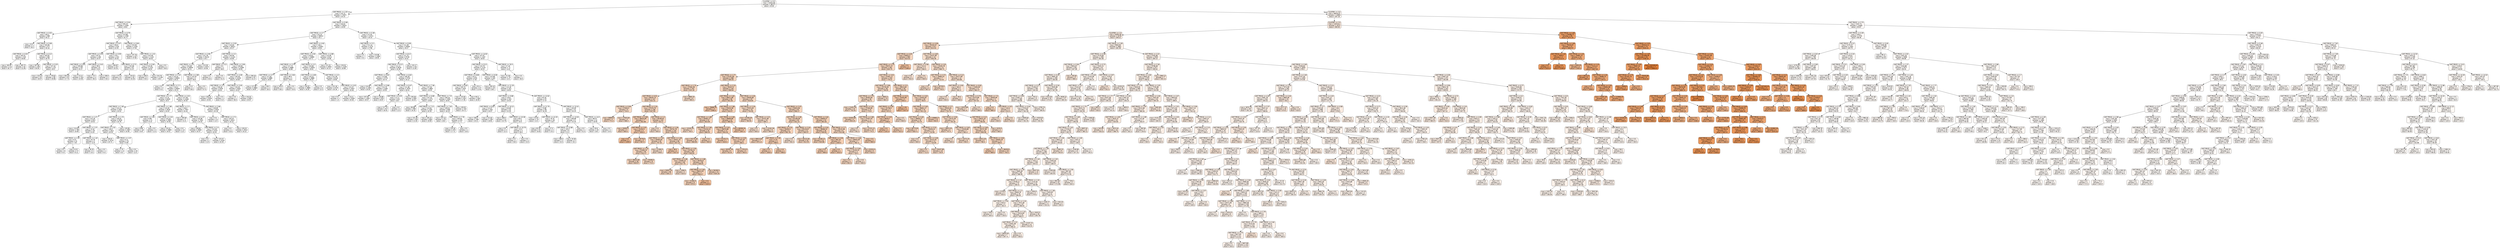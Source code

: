 digraph Tree {
node [shape=box, style="filled, rounded", color="black", fontname=helvetica] ;
edge [fontname=helvetica] ;
0 [label="CLUSTER <= 0.5\nmse = 10453.08\nsamples = 86727\nvalue = 43.64", fillcolor="#e5813904"] ;
1 [label="UNIT PRICE <= 1.03\nmse = 124.72\nsamples = 72872\nvalue = 20.15", fillcolor="#e5813902"] ;
0 -> 1 [labeldistance=2.5, labelangle=45, headlabel="True"] ;
2 [label="UNIT PRICE <= 0.34\nmse = 205.23\nsamples = 2349\nvalue = 26.8", fillcolor="#e5813903"] ;
1 -> 2 ;
3 [label="UNIT PRICE <= 0.02\nmse = 164.3\nsamples = 580\nvalue = 30.11", fillcolor="#e5813903"] ;
2 -> 3 ;
4 [label="mse = 32.0\nsamples = 3\nvalue = 16.0", fillcolor="#e5813901"] ;
3 -> 4 ;
5 [label="UNIT PRICE <= 0.06\nmse = 163.95\nsamples = 577\nvalue = 30.18", fillcolor="#e5813903"] ;
3 -> 5 ;
6 [label="UNIT PRICE <= 0.04\nmse = 163.31\nsamples = 216\nvalue = 30.83", fillcolor="#e5813903"] ;
5 -> 6 ;
7 [label="mse = 162.67\nsamples = 172\nvalue = 30.77", fillcolor="#e5813903"] ;
6 -> 7 ;
8 [label="mse = 165.72\nsamples = 44\nvalue = 31.09", fillcolor="#e5813903"] ;
6 -> 8 ;
9 [label="UNIT PRICE <= 0.12\nmse = 163.92\nsamples = 361\nvalue = 29.79", fillcolor="#e5813903"] ;
5 -> 9 ;
10 [label="mse = 167.06\nsamples = 239\nvalue = 30.04", fillcolor="#e5813903"] ;
9 -> 10 ;
11 [label="UNIT PRICE <= 0.25\nmse = 157.42\nsamples = 122\nvalue = 29.3", fillcolor="#e5813903"] ;
9 -> 11 ;
12 [label="mse = 116.24\nsamples = 42\nvalue = 28.57", fillcolor="#e5813903"] ;
11 -> 12 ;
13 [label="mse = 178.62\nsamples = 80\nvalue = 29.68", fillcolor="#e5813903"] ;
11 -> 13 ;
14 [label="UNIT PRICE <= 0.79\nmse = 213.89\nsamples = 1769\nvalue = 25.71", fillcolor="#e5813902"] ;
2 -> 14 ;
15 [label="UNIT PRICE <= 0.47\nmse = 194.6\nsamples = 519\nvalue = 22.53", fillcolor="#e5813902"] ;
14 -> 15 ;
16 [label="UNIT PRICE <= 0.39\nmse = 207.6\nsamples = 205\nvalue = 25.57", fillcolor="#e5813902"] ;
15 -> 16 ;
17 [label="UNIT PRICE <= 0.36\nmse = 209.68\nsamples = 197\nvalue = 25.27", fillcolor="#e5813902"] ;
16 -> 17 ;
18 [label="mse = 194.24\nsamples = 43\nvalue = 27.74", fillcolor="#e5813903"] ;
17 -> 18 ;
19 [label="mse = 211.8\nsamples = 154\nvalue = 24.58", fillcolor="#e5813902"] ;
17 -> 19 ;
20 [label="UNIT PRICE <= 0.42\nmse = 99.0\nsamples = 8\nvalue = 33.0", fillcolor="#e5813903"] ;
16 -> 20 ;
21 [label="mse = 72.0\nsamples = 4\nvalue = 36.0", fillcolor="#e5813903"] ;
20 -> 21 ;
22 [label="mse = 108.0\nsamples = 4\nvalue = 30.0", fillcolor="#e5813903"] ;
20 -> 22 ;
23 [label="UNIT PRICE <= 0.59\nmse = 176.1\nsamples = 314\nvalue = 20.54", fillcolor="#e5813902"] ;
15 -> 23 ;
24 [label="mse = 184.87\nsamples = 227\nvalue = 20.33", fillcolor="#e5813902"] ;
23 -> 24 ;
25 [label="UNIT PRICE <= 0.71\nmse = 152.85\nsamples = 87\nvalue = 21.07", fillcolor="#e5813902"] ;
23 -> 25 ;
26 [label="mse = 272.0\nsamples = 6\nvalue = 32.0", fillcolor="#e5813903"] ;
25 -> 26 ;
27 [label="mse = 134.51\nsamples = 81\nvalue = 20.26", fillcolor="#e5813902"] ;
25 -> 27 ;
28 [label="UNIT PRICE <= 0.84\nmse = 215.93\nsamples = 1250\nvalue = 27.04", fillcolor="#e5813903"] ;
14 -> 28 ;
29 [label="mse = 147.76\nsamples = 107\nvalue = 37.84", fillcolor="#e5813904"] ;
28 -> 29 ;
30 [label="UNIT PRICE <= 1.01\nmse = 210.36\nsamples = 1143\nvalue = 26.03", fillcolor="#e5813902"] ;
28 -> 30 ;
31 [label="UNIT PRICE <= 0.93\nmse = 210.46\nsamples = 1142\nvalue = 26.02", fillcolor="#e5813902"] ;
30 -> 31 ;
32 [label="mse = 108.0\nsamples = 4\nvalue = 30.0", fillcolor="#e5813903"] ;
31 -> 32 ;
33 [label="mse = 210.76\nsamples = 1138\nvalue = 26.0", fillcolor="#e5813902"] ;
31 -> 33 ;
34 [label="mse = 0.0\nsamples = 1\nvalue = 36.0", fillcolor="#e5813903"] ;
30 -> 34 ;
35 [label="UNIT PRICE <= 5.08\nmse = 120.52\nsamples = 70523\nvalue = 19.93", fillcolor="#e5813902"] ;
1 -> 35 ;
36 [label="UNIT PRICE <= 3.7\nmse = 122.22\nsamples = 58312\nvalue = 20.1", fillcolor="#e5813902"] ;
35 -> 36 ;
37 [label="UNIT PRICE <= 3.03\nmse = 124.64\nsamples = 36311\nvalue = 20.27", fillcolor="#e5813902"] ;
36 -> 37 ;
38 [label="UNIT PRICE <= 2.96\nmse = 121.78\nsamples = 25210\nvalue = 20.1", fillcolor="#e5813902"] ;
37 -> 38 ;
39 [label="UNIT PRICE <= 2.8\nmse = 123.48\nsamples = 20836\nvalue = 20.21", fillcolor="#e5813902"] ;
38 -> 39 ;
40 [label="UNIT PRICE <= 1.15\nmse = 123.41\nsamples = 20834\nvalue = 20.21", fillcolor="#e5813902"] ;
39 -> 40 ;
41 [label="mse = 0.0\nsamples = 4\nvalue = 6.0", fillcolor="#e5813900"] ;
40 -> 41 ;
42 [label="UNIT PRICE <= 2.1\nmse = 123.4\nsamples = 20830\nvalue = 20.21", fillcolor="#e5813902"] ;
40 -> 42 ;
43 [label="UNIT PRICE <= 1.77\nmse = 117.8\nsamples = 8349\nvalue = 20.0", fillcolor="#e5813902"] ;
42 -> 43 ;
44 [label="UNIT PRICE <= 1.48\nmse = 124.21\nsamples = 4331\nvalue = 20.52", fillcolor="#e5813902"] ;
43 -> 44 ;
45 [label="UNIT PRICE <= 1.27\nmse = 115.18\nsamples = 813\nvalue = 19.52", fillcolor="#e5813902"] ;
44 -> 45 ;
46 [label="mse = 114.03\nsamples = 783\nvalue = 19.95", fillcolor="#e5813902"] ;
45 -> 46 ;
47 [label="UNIT PRICE <= 1.37\nmse = 15.42\nsamples = 30\nvalue = 8.33", fillcolor="#e5813901"] ;
45 -> 47 ;
48 [label="UNIT PRICE <= 1.32\nmse = 6.57\nsamples = 25\nvalue = 7.44", fillcolor="#e5813901"] ;
47 -> 48 ;
49 [label="mse = 0.0\nsamples = 8\nvalue = 6.0", fillcolor="#e5813900"] ;
48 -> 49 ;
50 [label="mse = 8.22\nsamples = 17\nvalue = 8.12", fillcolor="#e5813901"] ;
48 -> 50 ;
51 [label="UNIT PRICE <= 1.42\nmse = 35.76\nsamples = 5\nvalue = 12.8", fillcolor="#e5813901"] ;
47 -> 51 ;
52 [label="mse = 30.25\nsamples = 4\nvalue = 14.5", fillcolor="#e5813901"] ;
51 -> 52 ;
53 [label="mse = 0.0\nsamples = 1\nvalue = 6.0", fillcolor="#e5813900"] ;
51 -> 53 ;
54 [label="UNIT PRICE <= 1.73\nmse = 126.02\nsamples = 3518\nvalue = 20.76", fillcolor="#e5813902"] ;
44 -> 54 ;
55 [label="UNIT PRICE <= 1.52\nmse = 126.0\nsamples = 1611\nvalue = 20.53", fillcolor="#e5813902"] ;
54 -> 55 ;
56 [label="mse = 126.07\nsamples = 1579\nvalue = 20.74", fillcolor="#e5813902"] ;
55 -> 56 ;
57 [label="UNIT PRICE <= 1.57\nmse = 8.12\nsamples = 32\nvalue = 9.94", fillcolor="#e5813901"] ;
55 -> 57 ;
58 [label="mse = 2.75\nsamples = 12\nvalue = 6.5", fillcolor="#e5813901"] ;
57 -> 58 ;
59 [label="mse = 0.0\nsamples = 20\nvalue = 12.0", fillcolor="#e5813901"] ;
57 -> 59 ;
60 [label="mse = 125.95\nsamples = 1907\nvalue = 20.95", fillcolor="#e5813902"] ;
54 -> 60 ;
61 [label="UNIT PRICE <= 1.98\nmse = 110.26\nsamples = 4018\nvalue = 19.43", fillcolor="#e5813902"] ;
43 -> 61 ;
62 [label="UNIT PRICE <= 1.81\nmse = 8.98\nsamples = 21\nvalue = 9.14", fillcolor="#e5813901"] ;
61 -> 62 ;
63 [label="mse = 8.89\nsamples = 18\nvalue = 8.67", fillcolor="#e5813901"] ;
62 -> 63 ;
64 [label="mse = 0.0\nsamples = 3\nvalue = 12.0", fillcolor="#e5813901"] ;
62 -> 64 ;
65 [label="UNIT PRICE <= 2.02\nmse = 110.24\nsamples = 3997\nvalue = 19.49", fillcolor="#e5813902"] ;
61 -> 65 ;
66 [label="mse = 110.41\nsamples = 3984\nvalue = 19.51", fillcolor="#e5813902"] ;
65 -> 66 ;
67 [label="mse = 0.0\nsamples = 13\nvalue = 12.0", fillcolor="#e5813901"] ;
65 -> 67 ;
68 [label="UNIT PRICE <= 2.52\nmse = 127.09\nsamples = 12481\nvalue = 20.35", fillcolor="#e5813902"] ;
42 -> 68 ;
69 [label="UNIT PRICE <= 2.2\nmse = 126.0\nsamples = 7947\nvalue = 20.44", fillcolor="#e5813902"] ;
68 -> 69 ;
70 [label="mse = 195.84\nsamples = 5\nvalue = 21.6", fillcolor="#e5813902"] ;
69 -> 70 ;
71 [label="UNIT PRICE <= 2.27\nmse = 125.96\nsamples = 7942\nvalue = 20.44", fillcolor="#e5813902"] ;
69 -> 71 ;
72 [label="mse = 128.64\nsamples = 3835\nvalue = 20.47", fillcolor="#e5813902"] ;
71 -> 72 ;
73 [label="UNIT PRICE <= 2.4\nmse = 123.45\nsamples = 4107\nvalue = 20.42", fillcolor="#e5813902"] ;
71 -> 73 ;
74 [label="mse = 0.0\nsamples = 2\nvalue = 12.0", fillcolor="#e5813901"] ;
73 -> 74 ;
75 [label="mse = 123.47\nsamples = 4105\nvalue = 20.43", fillcolor="#e5813902"] ;
73 -> 75 ;
76 [label="UNIT PRICE <= 2.66\nmse = 128.95\nsamples = 4534\nvalue = 20.18", fillcolor="#e5813902"] ;
68 -> 76 ;
77 [label="mse = 0.0\nsamples = 21\nvalue = 12.0", fillcolor="#e5813901"] ;
76 -> 77 ;
78 [label="UNIT PRICE <= 2.71\nmse = 129.24\nsamples = 4513\nvalue = 20.22", fillcolor="#e5813902"] ;
76 -> 78 ;
79 [label="mse = 0.0\nsamples = 1\nvalue = 33.0", fillcolor="#e5813903"] ;
78 -> 79 ;
80 [label="mse = 129.23\nsamples = 4512\nvalue = 20.22", fillcolor="#e5813902"] ;
78 -> 80 ;
81 [label="UNIT PRICE <= 2.88\nmse = 110.25\nsamples = 2\nvalue = 46.5", fillcolor="#e5813905"] ;
39 -> 81 ;
82 [label="mse = 0.0\nsamples = 1\nvalue = 36.0", fillcolor="#e5813903"] ;
81 -> 82 ;
83 [label="mse = 0.0\nsamples = 1\nvalue = 57.0", fillcolor="#e5813906"] ;
81 -> 83 ;
84 [label="mse = 113.35\nsamples = 4374\nvalue = 19.58", fillcolor="#e5813902"] ;
38 -> 84 ;
85 [label="UNIT PRICE <= 3.2\nmse = 130.94\nsamples = 11101\nvalue = 20.65", fillcolor="#e5813902"] ;
37 -> 85 ;
86 [label="UNIT PRICE <= 3.11\nmse = 9.0\nsamples = 2\nvalue = 48.0", fillcolor="#e5813905"] ;
85 -> 86 ;
87 [label="mse = 0.0\nsamples = 1\nvalue = 45.0", fillcolor="#e5813904"] ;
86 -> 87 ;
88 [label="mse = 0.0\nsamples = 1\nvalue = 51.0", fillcolor="#e5813905"] ;
86 -> 88 ;
89 [label="UNIT PRICE <= 3.58\nmse = 130.83\nsamples = 11099\nvalue = 20.65", fillcolor="#e5813902"] ;
85 -> 89 ;
90 [label="UNIT PRICE <= 3.38\nmse = 130.35\nsamples = 11032\nvalue = 20.64", fillcolor="#e5813902"] ;
89 -> 90 ;
91 [label="UNIT PRICE <= 3.3\nmse = 128.18\nsamples = 5530\nvalue = 20.61", fillcolor="#e5813902"] ;
90 -> 91 ;
92 [label="mse = 128.15\nsamples = 5528\nvalue = 20.61", fillcolor="#e5813902"] ;
91 -> 92 ;
93 [label="mse = 0.0\nsamples = 2\nvalue = 6.0", fillcolor="#e5813900"] ;
91 -> 93 ;
94 [label="UNIT PRICE <= 3.45\nmse = 132.53\nsamples = 5502\nvalue = 20.67", fillcolor="#e5813902"] ;
90 -> 94 ;
95 [label="mse = 0.0\nsamples = 1\nvalue = 36.0", fillcolor="#e5813903"] ;
94 -> 95 ;
96 [label="mse = 132.52\nsamples = 5501\nvalue = 20.67", fillcolor="#e5813902"] ;
94 -> 96 ;
97 [label="mse = 206.44\nsamples = 67\nvalue = 22.27", fillcolor="#e5813902"] ;
89 -> 97 ;
98 [label="UNIT PRICE <= 4.62\nmse = 118.1\nsamples = 22001\nvalue = 19.81", fillcolor="#e5813902"] ;
36 -> 98 ;
99 [label="UNIT PRICE <= 3.94\nmse = 119.61\nsamples = 15890\nvalue = 19.71", fillcolor="#e5813902"] ;
98 -> 99 ;
100 [label="UNIT PRICE <= 3.79\nmse = 117.73\nsamples = 5888\nvalue = 19.88", fillcolor="#e5813902"] ;
99 -> 100 ;
101 [label="UNIT PRICE <= 3.77\nmse = 117.62\nsamples = 5885\nvalue = 19.87", fillcolor="#e5813902"] ;
100 -> 101 ;
102 [label="mse = 117.65\nsamples = 5883\nvalue = 19.87", fillcolor="#e5813902"] ;
101 -> 102 ;
103 [label="mse = 36.0\nsamples = 2\nvalue = 18.0", fillcolor="#e5813902"] ;
101 -> 103 ;
104 [label="UNIT PRICE <= 3.84\nmse = 98.0\nsamples = 3\nvalue = 35.0", fillcolor="#e5813903"] ;
100 -> 104 ;
105 [label="mse = 144.0\nsamples = 2\nvalue = 36.0", fillcolor="#e5813903"] ;
104 -> 105 ;
106 [label="mse = 0.0\nsamples = 1\nvalue = 33.0", fillcolor="#e5813903"] ;
104 -> 106 ;
107 [label="UNIT PRICE <= 4.2\nmse = 120.69\nsamples = 10002\nvalue = 19.61", fillcolor="#e5813902"] ;
99 -> 107 ;
108 [label="UNIT PRICE <= 4.08\nmse = 119.23\nsamples = 3886\nvalue = 19.25", fillcolor="#e5813902"] ;
107 -> 108 ;
109 [label="mse = 119.33\nsamples = 3880\nvalue = 19.26", fillcolor="#e5813902"] ;
108 -> 109 ;
110 [label="mse = 0.0\nsamples = 6\nvalue = 12.0", fillcolor="#e5813901"] ;
108 -> 110 ;
111 [label="UNIT PRICE <= 4.3\nmse = 121.49\nsamples = 6116\nvalue = 19.83", fillcolor="#e5813902"] ;
107 -> 111 ;
112 [label="mse = 121.16\nsamples = 3179\nvalue = 20.18", fillcolor="#e5813902"] ;
111 -> 112 ;
113 [label="UNIT PRICE <= 4.42\nmse = 121.57\nsamples = 2937\nvalue = 19.46", fillcolor="#e5813902"] ;
111 -> 113 ;
114 [label="mse = 0.0\nsamples = 1\nvalue = 1.0", fillcolor="#e5813900"] ;
113 -> 114 ;
115 [label="mse = 121.5\nsamples = 2936\nvalue = 19.46", fillcolor="#e5813902"] ;
113 -> 115 ;
116 [label="UNIT PRICE <= 4.88\nmse = 114.06\nsamples = 6111\nvalue = 20.08", fillcolor="#e5813902"] ;
98 -> 116 ;
117 [label="mse = 111.31\nsamples = 4002\nvalue = 20.14", fillcolor="#e5813902"] ;
116 -> 117 ;
118 [label="mse = 119.24\nsamples = 2109\nvalue = 19.96", fillcolor="#e5813902"] ;
116 -> 118 ;
119 [label="UNIT PRICE <= 5.38\nmse = 111.61\nsamples = 12211\nvalue = 19.14", fillcolor="#e5813902"] ;
35 -> 119 ;
120 [label="UNIT PRICE <= 5.2\nmse = 111.14\nsamples = 1275\nvalue = 17.98", fillcolor="#e5813902"] ;
119 -> 120 ;
121 [label="mse = 0.0\nsamples = 7\nvalue = 6.0", fillcolor="#e5813900"] ;
120 -> 121 ;
122 [label="mse = 110.96\nsamples = 1268\nvalue = 18.05", fillcolor="#e5813902"] ;
120 -> 122 ;
123 [label="UNIT PRICE <= 8.38\nmse = 111.49\nsamples = 10936\nvalue = 19.27", fillcolor="#e5813902"] ;
119 -> 123 ;
124 [label="UNIT PRICE <= 8.12\nmse = 111.75\nsamples = 9749\nvalue = 19.42", fillcolor="#e5813902"] ;
123 -> 124 ;
125 [label="UNIT PRICE <= 6.12\nmse = 111.11\nsamples = 9518\nvalue = 19.36", fillcolor="#e5813902"] ;
124 -> 125 ;
126 [label="UNIT PRICE <= 5.62\nmse = 113.66\nsamples = 3776\nvalue = 19.74", fillcolor="#e5813902"] ;
125 -> 126 ;
127 [label="mse = 114.92\nsamples = 1491\nvalue = 20.03", fillcolor="#e5813902"] ;
126 -> 127 ;
128 [label="UNIT PRICE <= 5.88\nmse = 112.75\nsamples = 2285\nvalue = 19.55", fillcolor="#e5813902"] ;
126 -> 128 ;
129 [label="mse = 107.93\nsamples = 1363\nvalue = 19.47", fillcolor="#e5813902"] ;
128 -> 129 ;
130 [label="mse = 119.86\nsamples = 922\nvalue = 19.67", fillcolor="#e5813902"] ;
128 -> 130 ;
131 [label="UNIT PRICE <= 6.62\nmse = 109.28\nsamples = 5742\nvalue = 19.12", fillcolor="#e5813902"] ;
125 -> 131 ;
132 [label="UNIT PRICE <= 6.47\nmse = 111.36\nsamples = 1879\nvalue = 18.43", fillcolor="#e5813902"] ;
131 -> 132 ;
133 [label="UNIT PRICE <= 6.35\nmse = 117.4\nsamples = 921\nvalue = 18.4", fillcolor="#e5813902"] ;
132 -> 133 ;
134 [label="mse = 117.73\nsamples = 917\nvalue = 18.43", fillcolor="#e5813902"] ;
133 -> 134 ;
135 [label="mse = 0.0\nsamples = 4\nvalue = 12.0", fillcolor="#e5813901"] ;
133 -> 135 ;
136 [label="mse = 105.56\nsamples = 958\nvalue = 18.45", fillcolor="#e5813902"] ;
132 -> 136 ;
137 [label="UNIT PRICE <= 7.38\nmse = 107.92\nsamples = 3863\nvalue = 19.45", fillcolor="#e5813902"] ;
131 -> 137 ;
138 [label="UNIT PRICE <= 6.88\nmse = 107.41\nsamples = 2271\nvalue = 19.83", fillcolor="#e5813902"] ;
137 -> 138 ;
139 [label="mse = 96.89\nsamples = 990\nvalue = 19.16", fillcolor="#e5813902"] ;
138 -> 139 ;
140 [label="UNIT PRICE <= 7.12\nmse = 114.93\nsamples = 1281\nvalue = 20.35", fillcolor="#e5813902"] ;
138 -> 140 ;
141 [label="mse = 131.29\nsamples = 435\nvalue = 21.64", fillcolor="#e5813902"] ;
140 -> 141 ;
142 [label="mse = 105.22\nsamples = 846\nvalue = 19.69", fillcolor="#e5813902"] ;
140 -> 142 ;
143 [label="UNIT PRICE <= 7.9\nmse = 108.16\nsamples = 1592\nvalue = 18.91", fillcolor="#e5813902"] ;
137 -> 143 ;
144 [label="UNIT PRICE <= 7.62\nmse = 109.03\nsamples = 848\nvalue = 18.19", fillcolor="#e5813902"] ;
143 -> 144 ;
145 [label="mse = 107.22\nsamples = 372\nvalue = 18.8", fillcolor="#e5813902"] ;
144 -> 145 ;
146 [label="UNIT PRICE <= 7.78\nmse = 109.93\nsamples = 476\nvalue = 17.71", fillcolor="#e5813902"] ;
144 -> 146 ;
147 [label="mse = 110.16\nsamples = 475\nvalue = 17.72", fillcolor="#e5813902"] ;
146 -> 147 ;
148 [label="mse = 0.0\nsamples = 1\nvalue = 16.0", fillcolor="#e5813901"] ;
146 -> 148 ;
149 [label="mse = 105.91\nsamples = 744\nvalue = 19.72", fillcolor="#e5813902"] ;
143 -> 149 ;
150 [label="mse = 132.17\nsamples = 231\nvalue = 21.83", fillcolor="#e5813902"] ;
124 -> 150 ;
151 [label="UNIT PRICE <= 14.62\nmse = 107.67\nsamples = 1187\nvalue = 18.03", fillcolor="#e5813902"] ;
123 -> 151 ;
152 [label="UNIT PRICE <= 9.12\nmse = 110.79\nsamples = 1116\nvalue = 18.24", fillcolor="#e5813902"] ;
151 -> 152 ;
153 [label="UNIT PRICE <= 8.88\nmse = 101.0\nsamples = 676\nvalue = 17.55", fillcolor="#e5813902"] ;
152 -> 153 ;
154 [label="UNIT PRICE <= 8.62\nmse = 100.74\nsamples = 629\nvalue = 17.9", fillcolor="#e5813902"] ;
153 -> 154 ;
155 [label="mse = 115.93\nsamples = 330\nvalue = 17.36", fillcolor="#e5813902"] ;
154 -> 155 ;
156 [label="mse = 83.3\nsamples = 299\nvalue = 18.49", fillcolor="#e5813902"] ;
154 -> 156 ;
157 [label="mse = 81.4\nsamples = 47\nvalue = 12.91", fillcolor="#e5813901"] ;
153 -> 157 ;
158 [label="UNIT PRICE <= 9.38\nmse = 123.98\nsamples = 440\nvalue = 19.3", fillcolor="#e5813902"] ;
152 -> 158 ;
159 [label="mse = 262.42\nsamples = 19\nvalue = 28.0", fillcolor="#e5813903"] ;
158 -> 159 ;
160 [label="UNIT PRICE <= 11.25\nmse = 114.16\nsamples = 421\nvalue = 18.91", fillcolor="#e5813902"] ;
158 -> 160 ;
161 [label="UNIT PRICE <= 9.88\nmse = 119.6\nsamples = 324\nvalue = 19.34", fillcolor="#e5813902"] ;
160 -> 161 ;
162 [label="UNIT PRICE <= 9.62\nmse = 112.07\nsamples = 304\nvalue = 19.07", fillcolor="#e5813902"] ;
161 -> 162 ;
163 [label="mse = 106.9\nsamples = 198\nvalue = 19.21", fillcolor="#e5813902"] ;
162 -> 163 ;
164 [label="mse = 121.62\nsamples = 106\nvalue = 18.81", fillcolor="#e5813902"] ;
162 -> 164 ;
165 [label="UNIT PRICE <= 10.12\nmse = 216.83\nsamples = 20\nvalue = 23.35", fillcolor="#e5813902"] ;
161 -> 165 ;
166 [label="mse = 268.6\nsamples = 14\nvalue = 24.79", fillcolor="#e5813902"] ;
165 -> 166 ;
167 [label="UNIT PRICE <= 10.38\nmse = 80.0\nsamples = 6\nvalue = 20.0", fillcolor="#e5813902"] ;
165 -> 167 ;
168 [label="mse = 0.0\nsamples = 3\nvalue = 12.0", fillcolor="#e5813901"] ;
167 -> 168 ;
169 [label="UNIT PRICE <= 10.75\nmse = 32.0\nsamples = 3\nvalue = 28.0", fillcolor="#e5813903"] ;
167 -> 169 ;
170 [label="mse = 0.0\nsamples = 1\nvalue = 36.0", fillcolor="#e5813903"] ;
169 -> 170 ;
171 [label="mse = 0.0\nsamples = 2\nvalue = 24.0", fillcolor="#e5813902"] ;
169 -> 171 ;
172 [label="UNIT PRICE <= 12.62\nmse = 93.34\nsamples = 97\nvalue = 17.47", fillcolor="#e5813902"] ;
160 -> 172 ;
173 [label="UNIT PRICE <= 11.75\nmse = 70.88\nsamples = 66\nvalue = 16.18", fillcolor="#e5813902"] ;
172 -> 173 ;
174 [label="mse = 23.04\nsamples = 10\nvalue = 14.4", fillcolor="#e5813901"] ;
173 -> 174 ;
175 [label="UNIT PRICE <= 12.25\nmse = 78.75\nsamples = 56\nvalue = 16.5", fillcolor="#e5813902"] ;
173 -> 175 ;
176 [label="mse = 82.54\nsamples = 52\nvalue = 16.62", fillcolor="#e5813902"] ;
175 -> 176 ;
177 [label="mse = 27.0\nsamples = 4\nvalue = 15.0", fillcolor="#e5813901"] ;
175 -> 177 ;
178 [label="UNIT PRICE <= 13.41\nmse = 130.05\nsamples = 31\nvalue = 20.23", fillcolor="#e5813902"] ;
172 -> 178 ;
179 [label="UNIT PRICE <= 13.04\nmse = 208.89\nsamples = 9\nvalue = 24.33", fillcolor="#e5813902"] ;
178 -> 179 ;
180 [label="UNIT PRICE <= 12.88\nmse = 135.0\nsamples = 8\nvalue = 21.0", fillcolor="#e5813902"] ;
179 -> 180 ;
181 [label="mse = 288.0\nsamples = 3\nvalue = 24.0", fillcolor="#e5813902"] ;
180 -> 181 ;
182 [label="mse = 34.56\nsamples = 5\nvalue = 19.2", fillcolor="#e5813902"] ;
180 -> 182 ;
183 [label="mse = 0.0\nsamples = 1\nvalue = 51.0", fillcolor="#e5813905"] ;
179 -> 183 ;
184 [label="UNIT PRICE <= 14.0\nmse = 88.07\nsamples = 22\nvalue = 18.55", fillcolor="#e5813902"] ;
178 -> 184 ;
185 [label="mse = 93.6\nsamples = 20\nvalue = 18.0", fillcolor="#e5813902"] ;
184 -> 185 ;
186 [label="mse = 0.0\nsamples = 2\nvalue = 24.0", fillcolor="#e5813902"] ;
184 -> 186 ;
187 [label="UNIT PRICE <= 25.5\nmse = 47.43\nsamples = 71\nvalue = 14.8", fillcolor="#e5813901"] ;
151 -> 187 ;
188 [label="mse = 41.59\nsamples = 70\nvalue = 14.5", fillcolor="#e5813901"] ;
187 -> 188 ;
189 [label="mse = 0.0\nsamples = 1\nvalue = 36.0", fillcolor="#e5813903"] ;
187 -> 189 ;
190 [label="CLUSTER <= 3.5\nmse = 46616.07\nsamples = 13855\nvalue = 167.16", fillcolor="#e5813911"] ;
0 -> 190 [labeldistance=2.5, labelangle=-45, headlabel="False"] ;
191 [label="CLUSTER <= 2.5\nmse = 118723.1\nsamples = 3373\nvalue = 394.93", fillcolor="#e5813927"] ;
190 -> 191 ;
192 [label="CLUSTER <= 1.5\nmse = 42855.56\nsamples = 3278\nvalue = 349.22", fillcolor="#e5813923"] ;
191 -> 192 ;
193 [label="UNIT PRICE <= 4.38\nmse = 50163.57\nsamples = 417\nvalue = 813.43", fillcolor="#e5813951"] ;
192 -> 193 ;
194 [label="UNIT PRICE <= 4.26\nmse = 50820.3\nsamples = 393\nvalue = 823.02", fillcolor="#e5813952"] ;
193 -> 194 ;
195 [label="UNIT PRICE <= 2.74\nmse = 50071.37\nsamples = 391\nvalue = 820.75", fillcolor="#e5813951"] ;
194 -> 195 ;
196 [label="UNIT PRICE <= 1.77\nmse = 52161.85\nsamples = 288\nvalue = 835.55", fillcolor="#e5813953"] ;
195 -> 196 ;
197 [label="UNIT PRICE <= 1.73\nmse = 47582.59\nsamples = 153\nvalue = 815.18", fillcolor="#e5813951"] ;
196 -> 197 ;
198 [label="UNIT PRICE <= 0.51\nmse = 48204.74\nsamples = 147\nvalue = 821.31", fillcolor="#e5813952"] ;
197 -> 198 ;
199 [label="UNIT PRICE <= 0.06\nmse = 47840.0\nsamples = 9\nvalue = 724.0", fillcolor="#e5813948"] ;
198 -> 199 ;
200 [label="mse = 68859.0\nsamples = 4\nvalue = 771.0", fillcolor="#e581394d"] ;
199 -> 200 ;
201 [label="mse = 27843.84\nsamples = 5\nvalue = 686.4", fillcolor="#e5813944"] ;
199 -> 201 ;
202 [label="UNIT PRICE <= 1.15\nmse = 47570.75\nsamples = 138\nvalue = 827.65", fillcolor="#e5813952"] ;
198 -> 202 ;
203 [label="UNIT PRICE <= 0.99\nmse = 48020.69\nsamples = 7\nvalue = 942.86", fillcolor="#e581395e"] ;
202 -> 203 ;
204 [label="mse = 20000.0\nsamples = 3\nvalue = 800.0", fillcolor="#e581394f"] ;
203 -> 204 ;
205 [label="UNIT PRICE <= 1.07\nmse = 42250.5\nsamples = 4\nvalue = 1050.0", fillcolor="#e5813968"] ;
203 -> 205 ;
206 [label="mse = 0.0\nsamples = 1\nvalue = 1299.0", fillcolor="#e5813981"] ;
205 -> 206 ;
207 [label="mse = 28778.0\nsamples = 3\nvalue = 967.0", fillcolor="#e5813960"] ;
205 -> 207 ;
208 [label="UNIT PRICE <= 1.2\nmse = 46799.61\nsamples = 131\nvalue = 821.5", fillcolor="#e5813952"] ;
202 -> 208 ;
209 [label="mse = 0.0\nsamples = 2\nvalue = 600.0", fillcolor="#e581393c"] ;
208 -> 209 ;
210 [label="UNIT PRICE <= 1.28\nmse = 46752.76\nsamples = 129\nvalue = 824.93", fillcolor="#e5813952"] ;
208 -> 210 ;
211 [label="UNIT PRICE <= 1.24\nmse = 50585.65\nsamples = 40\nvalue = 797.55", fillcolor="#e581394f"] ;
210 -> 211 ;
212 [label="UNIT PRICE <= 1.22\nmse = 51069.14\nsamples = 36\nvalue = 814.17", fillcolor="#e5813951"] ;
211 -> 212 ;
213 [label="mse = 48022.85\nsamples = 28\nvalue = 826.07", fillcolor="#e5813952"] ;
212 -> 213 ;
214 [label="mse = 59499.0\nsamples = 8\nvalue = 772.5", fillcolor="#e581394d"] ;
212 -> 214 ;
215 [label="mse = 21384.0\nsamples = 4\nvalue = 648.0", fillcolor="#e5813940"] ;
211 -> 215 ;
216 [label="UNIT PRICE <= 1.38\nmse = 44541.75\nsamples = 89\nvalue = 837.24", fillcolor="#e5813953"] ;
210 -> 216 ;
217 [label="mse = 38.0\nsamples = 3\nvalue = 1027.0", fillcolor="#e5813966"] ;
216 -> 217 ;
218 [label="UNIT PRICE <= 1.55\nmse = 44794.21\nsamples = 86\nvalue = 830.62", fillcolor="#e5813952"] ;
216 -> 218 ;
219 [label="UNIT PRICE <= 1.48\nmse = 33360.31\nsamples = 48\nvalue = 817.75", fillcolor="#e5813951"] ;
218 -> 219 ;
220 [label="mse = 33051.32\nsamples = 46\nvalue = 826.17", fillcolor="#e5813952"] ;
219 -> 220 ;
221 [label="mse = 1296.0\nsamples = 2\nvalue = 624.0", fillcolor="#e581393e"] ;
219 -> 221 ;
222 [label="UNIT PRICE <= 1.68\nmse = 58763.8\nsamples = 38\nvalue = 846.87", fillcolor="#e5813954"] ;
218 -> 222 ;
223 [label="UNIT PRICE <= 1.62\nmse = 59812.53\nsamples = 7\nvalue = 938.57", fillcolor="#e581395d"] ;
222 -> 223 ;
224 [label="mse = 41492.0\nsamples = 6\nvalue = 875.0", fillcolor="#e5813957"] ;
223 -> 224 ;
225 [label="mse = 0.0\nsamples = 1\nvalue = 1320.0", fillcolor="#e5813983"] ;
223 -> 225 ;
226 [label="mse = 56199.3\nsamples = 31\nvalue = 826.16", fillcolor="#e5813952"] ;
222 -> 226 ;
227 [label="mse = 8866.33\nsamples = 6\nvalue = 665.0", fillcolor="#e5813942"] ;
197 -> 227 ;
228 [label="UNIT PRICE <= 2.13\nmse = 56347.9\nsamples = 135\nvalue = 858.64", fillcolor="#e5813955"] ;
196 -> 228 ;
229 [label="UNIT PRICE <= 1.81\nmse = 58011.98\nsamples = 48\nvalue = 931.06", fillcolor="#e581395c"] ;
228 -> 229 ;
230 [label="mse = 79688.25\nsamples = 4\nvalue = 1090.5", fillcolor="#e581396c"] ;
229 -> 230 ;
231 [label="UNIT PRICE <= 1.98\nmse = 53520.38\nsamples = 44\nvalue = 916.57", fillcolor="#e581395b"] ;
229 -> 231 ;
232 [label="UNIT PRICE <= 1.89\nmse = 50082.17\nsamples = 22\nvalue = 853.09", fillcolor="#e5813955"] ;
231 -> 232 ;
233 [label="mse = 10100.25\nsamples = 2\nvalue = 700.5", fillcolor="#e5813946"] ;
232 -> 233 ;
234 [label="UNIT PRICE <= 1.95\nmse = 51519.13\nsamples = 20\nvalue = 868.35", fillcolor="#e5813956"] ;
232 -> 234 ;
235 [label="mse = 54175.16\nsamples = 19\nvalue = 866.68", fillcolor="#e5813956"] ;
234 -> 235 ;
236 [label="mse = 0.0\nsamples = 1\nvalue = 900.0", fillcolor="#e5813959"] ;
234 -> 236 ;
237 [label="UNIT PRICE <= 2.06\nmse = 48899.86\nsamples = 22\nvalue = 980.05", fillcolor="#e5813961"] ;
231 -> 237 ;
238 [label="UNIT PRICE <= 2.01\nmse = 40875.88\nsamples = 17\nvalue = 954.35", fillcolor="#e581395f"] ;
237 -> 238 ;
239 [label="mse = 53133.71\nsamples = 7\nvalue = 1020.0", fillcolor="#e5813965"] ;
238 -> 239 ;
240 [label="UNIT PRICE <= 2.03\nmse = 27167.04\nsamples = 10\nvalue = 908.4", fillcolor="#e581395a"] ;
238 -> 240 ;
241 [label="mse = 36761.76\nsamples = 5\nvalue = 913.8", fillcolor="#e581395b"] ;
240 -> 241 ;
242 [label="mse = 17514.0\nsamples = 5\nvalue = 903.0", fillcolor="#e581395a"] ;
240 -> 242 ;
243 [label="mse = 66306.24\nsamples = 5\nvalue = 1067.4", fillcolor="#e581396a"] ;
237 -> 243 ;
244 [label="UNIT PRICE <= 2.26\nmse = 50939.96\nsamples = 87\nvalue = 818.69", fillcolor="#e5813951"] ;
228 -> 244 ;
245 [label="UNIT PRICE <= 2.19\nmse = 37874.45\nsamples = 33\nvalue = 754.09", fillcolor="#e581394b"] ;
244 -> 245 ;
246 [label="mse = 42358.39\nsamples = 23\nvalue = 784.04", fillcolor="#e581394e"] ;
245 -> 246 ;
247 [label="UNIT PRICE <= 2.22\nmse = 20751.96\nsamples = 10\nvalue = 685.2", fillcolor="#e5813944"] ;
245 -> 247 ;
248 [label="mse = 0.0\nsamples = 1\nvalue = 600.0", fillcolor="#e581393c"] ;
247 -> 248 ;
249 [label="mse = 22161.56\nsamples = 9\nvalue = 694.67", fillcolor="#e5813945"] ;
247 -> 249 ;
250 [label="UNIT PRICE <= 2.47\nmse = 54815.84\nsamples = 54\nvalue = 858.17", fillcolor="#e5813955"] ;
244 -> 250 ;
251 [label="UNIT PRICE <= 2.38\nmse = 61189.58\nsamples = 30\nvalue = 831.23", fillcolor="#e5813953"] ;
250 -> 251 ;
252 [label="UNIT PRICE <= 2.31\nmse = 56350.4\nsamples = 9\nvalue = 902.78", fillcolor="#e581395a"] ;
251 -> 252 ;
253 [label="mse = 69013.84\nsamples = 7\nvalue = 875.14", fillcolor="#e5813957"] ;
252 -> 253 ;
254 [label="UNIT PRICE <= 2.35\nmse = 0.25\nsamples = 2\nvalue = 999.5", fillcolor="#e5813963"] ;
252 -> 254 ;
255 [label="mse = 0.0\nsamples = 1\nvalue = 1000.0", fillcolor="#e5813963"] ;
254 -> 255 ;
256 [label="mse = 0.0\nsamples = 1\nvalue = 999.0", fillcolor="#e5813963"] ;
254 -> 256 ;
257 [label="UNIT PRICE <= 2.42\nmse = 60129.67\nsamples = 21\nvalue = 800.57", fillcolor="#e581394f"] ;
251 -> 257 ;
258 [label="mse = 0.0\nsamples = 1\nvalue = 561.0", fillcolor="#e5813938"] ;
257 -> 258 ;
259 [label="mse = 60122.95\nsamples = 20\nvalue = 812.55", fillcolor="#e5813951"] ;
257 -> 259 ;
260 [label="UNIT PRICE <= 2.61\nmse = 44808.47\nsamples = 24\nvalue = 891.83", fillcolor="#e5813959"] ;
250 -> 260 ;
261 [label="UNIT PRICE <= 2.51\nmse = 38588.15\nsamples = 16\nvalue = 930.81", fillcolor="#e581395c"] ;
260 -> 261 ;
262 [label="mse = 43166.12\nsamples = 14\nvalue = 920.86", fillcolor="#e581395b"] ;
261 -> 262 ;
263 [label="UNIT PRICE <= 2.56\nmse = 992.25\nsamples = 2\nvalue = 1000.5", fillcolor="#e5813963"] ;
261 -> 263 ;
264 [label="mse = 0.0\nsamples = 1\nvalue = 969.0", fillcolor="#e5813960"] ;
263 -> 264 ;
265 [label="mse = 0.0\nsamples = 1\nvalue = 1032.0", fillcolor="#e5813966"] ;
263 -> 265 ;
266 [label="UNIT PRICE <= 2.7\nmse = 48132.86\nsamples = 8\nvalue = 813.88", fillcolor="#e5813951"] ;
260 -> 266 ;
267 [label="UNIT PRICE <= 2.66\nmse = 49944.49\nsamples = 7\nvalue = 788.71", fillcolor="#e581394e"] ;
266 -> 267 ;
268 [label="UNIT PRICE <= 2.63\nmse = 10100.25\nsamples = 2\nvalue = 700.5", fillcolor="#e5813946"] ;
267 -> 268 ;
269 [label="mse = 0.0\nsamples = 1\nvalue = 801.0", fillcolor="#e5813950"] ;
268 -> 269 ;
270 [label="mse = 0.0\nsamples = 1\nvalue = 600.0", fillcolor="#e581393c"] ;
268 -> 270 ;
271 [label="mse = 61524.4\nsamples = 5\nvalue = 824.0", fillcolor="#e5813952"] ;
267 -> 271 ;
272 [label="mse = 0.0\nsamples = 1\nvalue = 990.0", fillcolor="#e5813962"] ;
266 -> 272 ;
273 [label="UNIT PRICE <= 3.01\nmse = 41901.11\nsamples = 103\nvalue = 779.37", fillcolor="#e581394d"] ;
195 -> 273 ;
274 [label="UNIT PRICE <= 2.96\nmse = 25735.05\nsamples = 38\nvalue = 736.05", fillcolor="#e5813949"] ;
273 -> 274 ;
275 [label="UNIT PRICE <= 2.75\nmse = 30363.06\nsamples = 28\nvalue = 755.71", fillcolor="#e581394b"] ;
274 -> 275 ;
276 [label="mse = 21401.33\nsamples = 13\nvalue = 732.54", fillcolor="#e5813949"] ;
275 -> 276 ;
277 [label="UNIT PRICE <= 2.8\nmse = 37260.96\nsamples = 15\nvalue = 775.8", fillcolor="#e581394d"] ;
275 -> 277 ;
278 [label="mse = 31834.69\nsamples = 4\nvalue = 833.25", fillcolor="#e5813953"] ;
277 -> 278 ;
279 [label="UNIT PRICE <= 2.88\nmse = 37597.54\nsamples = 11\nvalue = 754.91", fillcolor="#e581394b"] ;
277 -> 279 ;
280 [label="mse = 0.0\nsamples = 1\nvalue = 561.0", fillcolor="#e5813938"] ;
279 -> 280 ;
281 [label="mse = 37221.21\nsamples = 10\nvalue = 774.3", fillcolor="#e581394d"] ;
279 -> 281 ;
282 [label="mse = 8663.4\nsamples = 10\nvalue = 681.0", fillcolor="#e5813944"] ;
274 -> 282 ;
283 [label="UNIT PRICE <= 3.2\nmse = 49613.84\nsamples = 65\nvalue = 804.69", fillcolor="#e5813950"] ;
273 -> 283 ;
284 [label="UNIT PRICE <= 3.11\nmse = 75450.96\nsamples = 5\nvalue = 1054.2", fillcolor="#e5813969"] ;
283 -> 284 ;
285 [label="UNIT PRICE <= 3.05\nmse = 42758.0\nsamples = 3\nvalue = 872.0", fillcolor="#e5813957"] ;
284 -> 285 ;
286 [label="UNIT PRICE <= 3.03\nmse = 8649.0\nsamples = 2\nvalue = 1008.0", fillcolor="#e5813964"] ;
285 -> 286 ;
287 [label="mse = 0.0\nsamples = 1\nvalue = 1101.0", fillcolor="#e581396d"] ;
286 -> 287 ;
288 [label="mse = 0.0\nsamples = 1\nvalue = 915.0", fillcolor="#e581395b"] ;
286 -> 288 ;
289 [label="mse = 0.0\nsamples = 1\nvalue = 600.0", fillcolor="#e581393c"] ;
285 -> 289 ;
290 [label="mse = 2.25\nsamples = 2\nvalue = 1327.5", fillcolor="#e5813984"] ;
284 -> 290 ;
291 [label="UNIT PRICE <= 3.52\nmse = 41840.59\nsamples = 60\nvalue = 783.9", fillcolor="#e581394e"] ;
283 -> 291 ;
292 [label="UNIT PRICE <= 3.45\nmse = 46661.17\nsamples = 31\nvalue = 811.16", fillcolor="#e5813951"] ;
291 -> 292 ;
293 [label="UNIT PRICE <= 3.26\nmse = 39858.27\nsamples = 19\nvalue = 753.79", fillcolor="#e581394b"] ;
292 -> 293 ;
294 [label="mse = 46773.92\nsamples = 7\nvalue = 828.71", fillcolor="#e5813952"] ;
293 -> 294 ;
295 [label="UNIT PRICE <= 3.31\nmse = 30639.24\nsamples = 12\nvalue = 710.08", fillcolor="#e5813946"] ;
293 -> 295 ;
296 [label="mse = 0.0\nsamples = 1\nvalue = 600.0", fillcolor="#e581393c"] ;
295 -> 296 ;
297 [label="UNIT PRICE <= 3.38\nmse = 32222.81\nsamples = 11\nvalue = 720.09", fillcolor="#e5813947"] ;
295 -> 297 ;
298 [label="mse = 0.0\nsamples = 1\nvalue = 712.0", fillcolor="#e5813947"] ;
297 -> 298 ;
299 [label="mse = 35437.89\nsamples = 10\nvalue = 720.9", fillcolor="#e5813948"] ;
297 -> 299 ;
300 [label="mse = 43969.17\nsamples = 12\nvalue = 902.0", fillcolor="#e581395a"] ;
292 -> 300 ;
301 [label="UNIT PRICE <= 3.7\nmse = 35043.91\nsamples = 29\nvalue = 754.76", fillcolor="#e581394b"] ;
291 -> 301 ;
302 [label="UNIT PRICE <= 3.56\nmse = 16731.06\nsamples = 11\nvalue = 705.18", fillcolor="#e5813946"] ;
301 -> 302 ;
303 [label="mse = 19874.25\nsamples = 4\nvalue = 747.5", fillcolor="#e581394a"] ;
302 -> 303 ;
304 [label="UNIT PRICE <= 3.62\nmse = 13326.86\nsamples = 7\nvalue = 681.0", fillcolor="#e5813944"] ;
302 -> 304 ;
305 [label="mse = 0.0\nsamples = 1\nvalue = 600.0", fillcolor="#e581393c"] ;
304 -> 305 ;
306 [label="mse = 14272.25\nsamples = 6\nvalue = 694.5", fillcolor="#e5813945"] ;
304 -> 306 ;
307 [label="UNIT PRICE <= 4.12\nmse = 43815.16\nsamples = 18\nvalue = 785.06", fillcolor="#e581394e"] ;
301 -> 307 ;
308 [label="UNIT PRICE <= 3.82\nmse = 46737.06\nsamples = 16\nvalue = 800.06", fillcolor="#e581394f"] ;
307 -> 308 ;
309 [label="mse = 46511.04\nsamples = 5\nvalue = 780.4", fillcolor="#e581394d"] ;
308 -> 309 ;
310 [label="UNIT PRICE <= 3.94\nmse = 46584.18\nsamples = 11\nvalue = 809.0", fillcolor="#e5813950"] ;
308 -> 310 ;
311 [label="mse = 0.0\nsamples = 1\nvalue = 969.0", fillcolor="#e5813960"] ;
310 -> 311 ;
312 [label="mse = 48426.6\nsamples = 10\nvalue = 793.0", fillcolor="#e581394f"] ;
310 -> 312 ;
313 [label="mse = 4225.0\nsamples = 2\nvalue = 665.0", fillcolor="#e5813942"] ;
307 -> 313 ;
314 [label="mse = 0.0\nsamples = 2\nvalue = 1266.0", fillcolor="#e581397e"] ;
194 -> 314 ;
315 [label="UNIT PRICE <= 4.65\nmse = 13237.98\nsamples = 24\nvalue = 656.38", fillcolor="#e5813941"] ;
193 -> 315 ;
316 [label="UNIT PRICE <= 4.56\nmse = 512.0\nsamples = 3\nvalue = 584.0", fillcolor="#e581393a"] ;
315 -> 316 ;
317 [label="mse = 0.0\nsamples = 1\nvalue = 552.0", fillcolor="#e5813937"] ;
316 -> 317 ;
318 [label="mse = 0.0\nsamples = 2\nvalue = 600.0", fillcolor="#e581393c"] ;
316 -> 318 ;
319 [label="UNIT PRICE <= 4.8\nmse = 14200.78\nsamples = 21\nvalue = 666.71", fillcolor="#e5813942"] ;
315 -> 319 ;
320 [label="UNIT PRICE <= 4.72\nmse = 18980.53\nsamples = 7\nvalue = 710.43", fillcolor="#e5813947"] ;
319 -> 320 ;
321 [label="mse = 2.0\nsamples = 3\nvalue = 667.0", fillcolor="#e5813942"] ;
320 -> 321 ;
322 [label="mse = 30739.0\nsamples = 4\nvalue = 743.0", fillcolor="#e581394a"] ;
320 -> 322 ;
323 [label="UNIT PRICE <= 5.12\nmse = 10377.69\nsamples = 14\nvalue = 644.86", fillcolor="#e5813940"] ;
319 -> 323 ;
324 [label="UNIT PRICE <= 4.92\nmse = 362.0\nsamples = 3\nvalue = 581.0", fillcolor="#e581393a"] ;
323 -> 324 ;
325 [label="mse = 0.0\nsamples = 1\nvalue = 555.0", fillcolor="#e5813937"] ;
324 -> 325 ;
326 [label="mse = 36.0\nsamples = 2\nvalue = 594.0", fillcolor="#e581393b"] ;
324 -> 326 ;
327 [label="UNIT PRICE <= 6.62\nmse = 11693.83\nsamples = 11\nvalue = 662.27", fillcolor="#e5813942"] ;
323 -> 327 ;
328 [label="UNIT PRICE <= 5.75\nmse = 9270.98\nsamples = 8\nvalue = 647.62", fillcolor="#e5813940"] ;
327 -> 328 ;
329 [label="mse = 10014.98\nsamples = 7\nvalue = 656.14", fillcolor="#e5813941"] ;
328 -> 329 ;
330 [label="mse = 0.0\nsamples = 1\nvalue = 588.0", fillcolor="#e581393a"] ;
328 -> 330 ;
331 [label="UNIT PRICE <= 7.5\nmse = 16056.89\nsamples = 3\nvalue = 701.33", fillcolor="#e5813946"] ;
327 -> 331 ;
332 [label="mse = 0.0\nsamples = 1\nvalue = 880.0", fillcolor="#e5813957"] ;
331 -> 332 ;
333 [label="UNIT PRICE <= 8.5\nmse = 144.0\nsamples = 2\nvalue = 612.0", fillcolor="#e581393d"] ;
331 -> 333 ;
334 [label="mse = 0.0\nsamples = 1\nvalue = 600.0", fillcolor="#e581393c"] ;
333 -> 334 ;
335 [label="mse = 0.0\nsamples = 1\nvalue = 624.0", fillcolor="#e581393e"] ;
333 -> 335 ;
336 [label="UNIT PRICE <= 1.05\nmse = 5803.92\nsamples = 2861\nvalue = 281.56", fillcolor="#e581391c"] ;
192 -> 336 ;
337 [label="UNIT PRICE <= 0.38\nmse = 5719.06\nsamples = 358\nvalue = 263.48", fillcolor="#e581391a"] ;
336 -> 337 ;
338 [label="UNIT PRICE <= 0.36\nmse = 5854.67\nsamples = 261\nvalue = 267.38", fillcolor="#e581391a"] ;
337 -> 338 ;
339 [label="UNIT PRICE <= 0.25\nmse = 4994.18\nsamples = 256\nvalue = 263.06", fillcolor="#e581391a"] ;
338 -> 339 ;
340 [label="UNIT PRICE <= 0.12\nmse = 5138.47\nsamples = 195\nvalue = 261.64", fillcolor="#e581391a"] ;
339 -> 340 ;
341 [label="UNIT PRICE <= 0.06\nmse = 5282.11\nsamples = 186\nvalue = 263.66", fillcolor="#e581391a"] ;
340 -> 341 ;
342 [label="UNIT PRICE <= 0.04\nmse = 5704.67\nsamples = 99\nvalue = 261.58", fillcolor="#e581391a"] ;
341 -> 342 ;
343 [label="mse = 6569.84\nsamples = 57\nvalue = 261.05", fillcolor="#e581391a"] ;
342 -> 343 ;
344 [label="mse = 4529.63\nsamples = 42\nvalue = 262.29", fillcolor="#e581391a"] ;
342 -> 344 ;
345 [label="mse = 4790.74\nsamples = 87\nvalue = 266.02", fillcolor="#e581391a"] ;
341 -> 345 ;
346 [label="mse = 352.0\nsamples = 9\nvalue = 220.0", fillcolor="#e5813916"] ;
340 -> 346 ;
347 [label="UNIT PRICE <= 0.34\nmse = 4505.98\nsamples = 61\nvalue = 267.59", fillcolor="#e581391a"] ;
339 -> 347 ;
348 [label="mse = 4322.84\nsamples = 34\nvalue = 273.47", fillcolor="#e581391b"] ;
347 -> 348 ;
349 [label="mse = 4638.22\nsamples = 27\nvalue = 260.19", fillcolor="#e581391a"] ;
347 -> 349 ;
350 [label="mse = 105.84\nsamples = 5\nvalue = 488.4", fillcolor="#e5813930"] ;
338 -> 350 ;
351 [label="UNIT PRICE <= 0.72\nmse = 5203.72\nsamples = 97\nvalue = 253.01", fillcolor="#e5813919"] ;
337 -> 351 ;
352 [label="UNIT PRICE <= 0.46\nmse = 3144.08\nsamples = 51\nvalue = 246.14", fillcolor="#e5813918"] ;
351 -> 352 ;
353 [label="UNIT PRICE <= 0.4\nmse = 3142.67\nsamples = 50\nvalue = 247.26", fillcolor="#e5813918"] ;
352 -> 353 ;
354 [label="mse = 3172.24\nsamples = 49\nvalue = 246.43", fillcolor="#e5813918"] ;
353 -> 354 ;
355 [label="mse = 0.0\nsamples = 1\nvalue = 288.0", fillcolor="#e581391d"] ;
353 -> 355 ;
356 [label="mse = 0.0\nsamples = 1\nvalue = 190.0", fillcolor="#e5813913"] ;
352 -> 356 ;
357 [label="UNIT PRICE <= 0.97\nmse = 7376.8\nsamples = 46\nvalue = 260.63", fillcolor="#e581391a"] ;
351 -> 357 ;
358 [label="mse = 0.0\nsamples = 1\nvalue = 501.0", fillcolor="#e5813932"] ;
357 -> 358 ;
359 [label="mse = 6228.25\nsamples = 45\nvalue = 255.29", fillcolor="#e5813919"] ;
357 -> 359 ;
360 [label="UNIT PRICE <= 2.22\nmse = 5762.66\nsamples = 2503\nvalue = 284.14", fillcolor="#e581391c"] ;
336 -> 360 ;
361 [label="UNIT PRICE <= 2.18\nmse = 6798.49\nsamples = 677\nvalue = 299.63", fillcolor="#e581391e"] ;
360 -> 361 ;
362 [label="UNIT PRICE <= 1.84\nmse = 6583.25\nsamples = 670\nvalue = 298.01", fillcolor="#e581391e"] ;
361 -> 362 ;
363 [label="UNIT PRICE <= 1.79\nmse = 5926.91\nsamples = 469\nvalue = 291.12", fillcolor="#e581391d"] ;
362 -> 363 ;
364 [label="UNIT PRICE <= 1.77\nmse = 6207.06\nsamples = 430\nvalue = 295.19", fillcolor="#e581391d"] ;
363 -> 364 ;
365 [label="UNIT PRICE <= 1.73\nmse = 6022.74\nsamples = 424\nvalue = 293.28", fillcolor="#e581391d"] ;
364 -> 365 ;
366 [label="UNIT PRICE <= 1.68\nmse = 6513.07\nsamples = 315\nvalue = 299.38", fillcolor="#e581391e"] ;
365 -> 366 ;
367 [label="UNIT PRICE <= 1.62\nmse = 5726.07\nsamples = 291\nvalue = 292.31", fillcolor="#e581391d"] ;
366 -> 367 ;
368 [label="UNIT PRICE <= 1.59\nmse = 5853.14\nsamples = 275\nvalue = 294.83", fillcolor="#e581391d"] ;
367 -> 368 ;
369 [label="UNIT PRICE <= 1.48\nmse = 5074.0\nsamples = 266\nvalue = 289.73", fillcolor="#e581391d"] ;
368 -> 369 ;
370 [label="UNIT PRICE <= 1.44\nmse = 7331.3\nsamples = 109\nvalue = 303.21", fillcolor="#e581391e"] ;
369 -> 370 ;
371 [label="UNIT PRICE <= 1.26\nmse = 5685.46\nsamples = 96\nvalue = 288.48", fillcolor="#e581391d"] ;
370 -> 371 ;
372 [label="UNIT PRICE <= 1.12\nmse = 6708.11\nsamples = 73\nvalue = 298.41", fillcolor="#e581391e"] ;
371 -> 372 ;
373 [label="mse = 2178.0\nsamples = 3\nvalue = 333.0", fillcolor="#e5813921"] ;
372 -> 373 ;
374 [label="UNIT PRICE <= 1.2\nmse = 6848.78\nsamples = 70\nvalue = 296.93", fillcolor="#e581391d"] ;
372 -> 374 ;
375 [label="UNIT PRICE <= 1.16\nmse = 504.0\nsamples = 3\nvalue = 261.0", fillcolor="#e581391a"] ;
374 -> 375 ;
376 [label="mse = 729.0\nsamples = 2\nvalue = 264.0", fillcolor="#e581391a"] ;
375 -> 376 ;
377 [label="mse = 0.0\nsamples = 1\nvalue = 255.0", fillcolor="#e5813919"] ;
375 -> 377 ;
378 [label="UNIT PRICE <= 1.24\nmse = 7072.49\nsamples = 67\nvalue = 298.54", fillcolor="#e581391e"] ;
374 -> 378 ;
379 [label="UNIT PRICE <= 1.22\nmse = 12514.83\nsamples = 22\nvalue = 308.27", fillcolor="#e581391f"] ;
378 -> 379 ;
380 [label="UNIT PRICE <= 1.21\nmse = 12931.95\nsamples = 9\nvalue = 298.22", fillcolor="#e581391e"] ;
379 -> 380 ;
381 [label="mse = 16625.63\nsamples = 7\nvalue = 297.71", fillcolor="#e581391d"] ;
380 -> 381 ;
382 [label="mse = 0.0\nsamples = 2\nvalue = 300.0", fillcolor="#e581391e"] ;
380 -> 382 ;
383 [label="mse = 12107.72\nsamples = 13\nvalue = 315.23", fillcolor="#e581391f"] ;
379 -> 383 ;
384 [label="mse = 4342.8\nsamples = 45\nvalue = 293.78", fillcolor="#e581391d"] ;
378 -> 384 ;
385 [label="UNIT PRICE <= 1.31\nmse = 1132.91\nsamples = 23\nvalue = 256.96", fillcolor="#e5813919"] ;
371 -> 385 ;
386 [label="mse = 2304.0\nsamples = 2\nvalue = 270.0", fillcolor="#e581391b"] ;
385 -> 386 ;
387 [label="UNIT PRICE <= 1.38\nmse = 1003.63\nsamples = 21\nvalue = 255.71", fillcolor="#e5813919"] ;
385 -> 387 ;
388 [label="mse = 1109.77\nsamples = 17\nvalue = 253.41", fillcolor="#e5813919"] ;
387 -> 388 ;
389 [label="mse = 434.25\nsamples = 4\nvalue = 265.5", fillcolor="#e581391a"] ;
387 -> 389 ;
390 [label="mse = 6047.54\nsamples = 13\nvalue = 412.0", fillcolor="#e5813929"] ;
370 -> 390 ;
391 [label="UNIT PRICE <= 1.52\nmse = 3293.04\nsamples = 157\nvalue = 280.37", fillcolor="#e581391c"] ;
369 -> 391 ;
392 [label="mse = 4195.68\nsamples = 113\nvalue = 283.45", fillcolor="#e581391c"] ;
391 -> 392 ;
393 [label="UNIT PRICE <= 1.56\nmse = 887.84\nsamples = 44\nvalue = 272.45", fillcolor="#e581391b"] ;
391 -> 393 ;
394 [label="mse = 891.84\nsamples = 42\nvalue = 272.86", fillcolor="#e581391b"] ;
393 -> 394 ;
395 [label="mse = 729.0\nsamples = 2\nvalue = 264.0", fillcolor="#e581391a"] ;
393 -> 395 ;
396 [label="mse = 5360.22\nsamples = 9\nvalue = 445.67", fillcolor="#e581392c"] ;
368 -> 396 ;
397 [label="UNIT PRICE <= 1.65\nmse = 1557.0\nsamples = 16\nvalue = 249.0", fillcolor="#e5813919"] ;
367 -> 397 ;
398 [label="mse = 1248.98\nsamples = 14\nvalue = 257.14", fillcolor="#e5813919"] ;
397 -> 398 ;
399 [label="mse = 0.0\nsamples = 2\nvalue = 192.0", fillcolor="#e5813913"] ;
397 -> 399 ;
400 [label="mse = 8097.61\nsamples = 24\nvalue = 385.12", fillcolor="#e5813926"] ;
366 -> 400 ;
401 [label="mse = 4186.65\nsamples = 109\nvalue = 275.63", fillcolor="#e581391b"] ;
365 -> 401 ;
402 [label="mse = 800.0\nsamples = 6\nvalue = 430.0", fillcolor="#e581392b"] ;
364 -> 402 ;
403 [label="UNIT PRICE <= 1.81\nmse = 640.79\nsamples = 39\nvalue = 246.23", fillcolor="#e5813918"] ;
363 -> 403 ;
404 [label="mse = 316.11\nsamples = 37\nvalue = 243.32", fillcolor="#e5813918"] ;
403 -> 404 ;
405 [label="mse = 3600.0\nsamples = 2\nvalue = 300.0", fillcolor="#e581391e"] ;
403 -> 405 ;
406 [label="UNIT PRICE <= 1.97\nmse = 7745.08\nsamples = 201\nvalue = 314.09", fillcolor="#e581391f"] ;
362 -> 406 ;
407 [label="UNIT PRICE <= 1.92\nmse = 7453.45\nsamples = 44\nvalue = 404.34", fillcolor="#e5813928"] ;
406 -> 407 ;
408 [label="UNIT PRICE <= 1.87\nmse = 6212.56\nsamples = 27\nvalue = 366.26", fillcolor="#e5813924"] ;
407 -> 408 ;
409 [label="UNIT PRICE <= 1.85\nmse = 2626.73\nsamples = 20\nvalue = 404.65", fillcolor="#e5813928"] ;
408 -> 409 ;
410 [label="mse = 343.69\nsamples = 4\nvalue = 428.25", fillcolor="#e581392a"] ;
409 -> 410 ;
411 [label="mse = 3023.44\nsamples = 16\nvalue = 398.75", fillcolor="#e5813928"] ;
409 -> 411 ;
412 [label="UNIT PRICE <= 1.89\nmse = 215.39\nsamples = 7\nvalue = 256.57", fillcolor="#e5813919"] ;
408 -> 412 ;
413 [label="mse = 0.0\nsamples = 2\nvalue = 261.0", fillcolor="#e581391a"] ;
412 -> 413 ;
414 [label="mse = 290.56\nsamples = 5\nvalue = 254.8", fillcolor="#e5813919"] ;
412 -> 414 ;
415 [label="mse = 3462.85\nsamples = 17\nvalue = 464.82", fillcolor="#e581392e"] ;
407 -> 415 ;
416 [label="UNIT PRICE <= 2.07\nmse = 4904.62\nsamples = 157\nvalue = 288.8", fillcolor="#e581391d"] ;
406 -> 416 ;
417 [label="UNIT PRICE <= 2.01\nmse = 4371.61\nsamples = 148\nvalue = 285.54", fillcolor="#e581391c"] ;
416 -> 417 ;
418 [label="mse = 5131.03\nsamples = 123\nvalue = 284.21", fillcolor="#e581391c"] ;
417 -> 418 ;
419 [label="UNIT PRICE <= 2.04\nmse = 583.83\nsamples = 25\nvalue = 292.08", fillcolor="#e581391d"] ;
417 -> 419 ;
420 [label="UNIT PRICE <= 2.03\nmse = 392.0\nsamples = 3\nvalue = 314.0", fillcolor="#e581391f"] ;
419 -> 420 ;
421 [label="mse = 0.0\nsamples = 2\nvalue = 300.0", fillcolor="#e581391e"] ;
420 -> 421 ;
422 [label="mse = 0.0\nsamples = 1\nvalue = 342.0", fillcolor="#e5813922"] ;
420 -> 422 ;
423 [label="mse = 535.54\nsamples = 22\nvalue = 289.09", fillcolor="#e581391d"] ;
419 -> 423 ;
424 [label="UNIT PRICE <= 2.09\nmse = 10617.14\nsamples = 9\nvalue = 342.44", fillcolor="#e5813922"] ;
416 -> 424 ;
425 [label="mse = 3062.0\nsamples = 3\nvalue = 466.0", fillcolor="#e581392e"] ;
424 -> 425 ;
426 [label="UNIT PRICE <= 2.12\nmse = 2945.22\nsamples = 6\nvalue = 280.67", fillcolor="#e581391c"] ;
424 -> 426 ;
427 [label="mse = 0.0\nsamples = 2\nvalue = 250.0", fillcolor="#e5813919"] ;
426 -> 427 ;
428 [label="UNIT PRICE <= 2.14\nmse = 3712.5\nsamples = 4\nvalue = 296.0", fillcolor="#e581391d"] ;
426 -> 428 ;
429 [label="mse = 0.0\nsamples = 1\nvalue = 399.0", fillcolor="#e5813928"] ;
428 -> 429 ;
430 [label="UNIT PRICE <= 2.16\nmse = 234.89\nsamples = 3\nvalue = 261.67", fillcolor="#e581391a"] ;
428 -> 430 ;
431 [label="mse = 256.0\nsamples = 2\nvalue = 256.0", fillcolor="#e5813919"] ;
430 -> 431 ;
432 [label="mse = 0.0\nsamples = 1\nvalue = 273.0", fillcolor="#e581391b"] ;
430 -> 432 ;
433 [label="mse = 2964.12\nsamples = 7\nvalue = 455.14", fillcolor="#e581392d"] ;
361 -> 433 ;
434 [label="UNIT PRICE <= 4.46\nmse = 5256.64\nsamples = 1826\nvalue = 278.4", fillcolor="#e581391c"] ;
360 -> 434 ;
435 [label="UNIT PRICE <= 2.46\nmse = 4737.34\nsamples = 1355\nvalue = 273.36", fillcolor="#e581391b"] ;
434 -> 435 ;
436 [label="UNIT PRICE <= 2.43\nmse = 7072.59\nsamples = 265\nvalue = 287.47", fillcolor="#e581391c"] ;
435 -> 436 ;
437 [label="UNIT PRICE <= 2.26\nmse = 3381.78\nsamples = 234\nvalue = 265.53", fillcolor="#e581391a"] ;
436 -> 437 ;
438 [label="mse = 2870.73\nsamples = 207\nvalue = 261.18", fillcolor="#e581391a"] ;
437 -> 438 ;
439 [label="UNIT PRICE <= 2.37\nmse = 6047.11\nsamples = 27\nvalue = 298.81", fillcolor="#e581391e"] ;
437 -> 439 ;
440 [label="UNIT PRICE <= 2.32\nmse = 5434.18\nsamples = 21\nvalue = 320.76", fillcolor="#e5813920"] ;
439 -> 440 ;
441 [label="UNIT PRICE <= 2.29\nmse = 3809.53\nsamples = 19\nvalue = 307.21", fillcolor="#e581391e"] ;
440 -> 441 ;
442 [label="UNIT PRICE <= 2.27\nmse = 3494.96\nsamples = 15\nvalue = 315.8", fillcolor="#e581391f"] ;
441 -> 442 ;
443 [label="mse = 0.0\nsamples = 14\nvalue = 300.0", fillcolor="#e581391e"] ;
442 -> 443 ;
444 [label="mse = 0.0\nsamples = 1\nvalue = 537.0", fillcolor="#e5813935"] ;
442 -> 444 ;
445 [label="mse = 3675.0\nsamples = 4\nvalue = 275.0", fillcolor="#e581391b"] ;
441 -> 445 ;
446 [label="UNIT PRICE <= 2.35\nmse = 2550.25\nsamples = 2\nvalue = 449.5", fillcolor="#e581392d"] ;
440 -> 446 ;
447 [label="mse = 0.0\nsamples = 1\nvalue = 500.0", fillcolor="#e5813932"] ;
446 -> 447 ;
448 [label="mse = 0.0\nsamples = 1\nvalue = 399.0", fillcolor="#e5813928"] ;
446 -> 448 ;
449 [label="UNIT PRICE <= 2.4\nmse = 606.0\nsamples = 6\nvalue = 222.0", fillcolor="#e5813916"] ;
439 -> 449 ;
450 [label="mse = 707.76\nsamples = 5\nvalue = 223.8", fillcolor="#e5813916"] ;
449 -> 450 ;
451 [label="mse = 0.0\nsamples = 1\nvalue = 213.0", fillcolor="#e5813915"] ;
449 -> 451 ;
452 [label="UNIT PRICE <= 2.44\nmse = 3865.06\nsamples = 31\nvalue = 453.1", fillcolor="#e581392d"] ;
436 -> 452 ;
453 [label="mse = 5177.37\nsamples = 19\nvalue = 474.0", fillcolor="#e581392f"] ;
452 -> 453 ;
454 [label="mse = 0.0\nsamples = 12\nvalue = 420.0", fillcolor="#e581392a"] ;
452 -> 454 ;
455 [label="UNIT PRICE <= 4.11\nmse = 4109.44\nsamples = 1090\nvalue = 269.93", fillcolor="#e581391b"] ;
435 -> 455 ;
456 [label="UNIT PRICE <= 4.03\nmse = 4167.21\nsamples = 991\nvalue = 271.79", fillcolor="#e581391b"] ;
455 -> 456 ;
457 [label="UNIT PRICE <= 3.7\nmse = 4145.45\nsamples = 988\nvalue = 271.46", fillcolor="#e581391b"] ;
456 -> 457 ;
458 [label="UNIT PRICE <= 3.38\nmse = 4487.56\nsamples = 795\nvalue = 273.45", fillcolor="#e581391b"] ;
457 -> 458 ;
459 [label="UNIT PRICE <= 2.96\nmse = 3592.91\nsamples = 578\nvalue = 269.43", fillcolor="#e581391b"] ;
458 -> 459 ;
460 [label="UNIT PRICE <= 2.88\nmse = 3794.48\nsamples = 374\nvalue = 274.88", fillcolor="#e581391b"] ;
459 -> 460 ;
461 [label="UNIT PRICE <= 2.51\nmse = 3667.21\nsamples = 373\nvalue = 274.27", fillcolor="#e581391b"] ;
460 -> 461 ;
462 [label="UNIT PRICE <= 2.49\nmse = 2404.78\nsamples = 200\nvalue = 268.92", fillcolor="#e581391b"] ;
461 -> 462 ;
463 [label="mse = 0.0\nsamples = 1\nvalue = 189.0", fillcolor="#e5813913"] ;
462 -> 463 ;
464 [label="mse = 2384.61\nsamples = 199\nvalue = 269.32", fillcolor="#e581391b"] ;
462 -> 464 ;
465 [label="UNIT PRICE <= 2.6\nmse = 5055.09\nsamples = 173\nvalue = 280.47", fillcolor="#e581391c"] ;
461 -> 465 ;
466 [label="UNIT PRICE <= 2.59\nmse = 4290.01\nsamples = 31\nvalue = 312.71", fillcolor="#e581391f"] ;
465 -> 466 ;
467 [label="UNIT PRICE <= 2.55\nmse = 594.09\nsamples = 20\nvalue = 294.9", fillcolor="#e581391d"] ;
466 -> 467 ;
468 [label="mse = 423.53\nsamples = 17\nvalue = 300.0", fillcolor="#e581391e"] ;
467 -> 468 ;
469 [label="UNIT PRICE <= 2.57\nmse = 578.0\nsamples = 3\nvalue = 266.0", fillcolor="#e581391a"] ;
467 -> 469 ;
470 [label="mse = 0.0\nsamples = 2\nvalue = 249.0", fillcolor="#e5813919"] ;
469 -> 470 ;
471 [label="mse = 0.0\nsamples = 1\nvalue = 300.0", fillcolor="#e581391e"] ;
469 -> 471 ;
472 [label="mse = 9384.63\nsamples = 11\nvalue = 345.09", fillcolor="#e5813922"] ;
466 -> 472 ;
473 [label="UNIT PRICE <= 2.61\nmse = 4945.64\nsamples = 142\nvalue = 273.43", fillcolor="#e581391b"] ;
465 -> 473 ;
474 [label="mse = 305.22\nsamples = 6\nvalue = 213.67", fillcolor="#e5813915"] ;
473 -> 474 ;
475 [label="UNIT PRICE <= 2.63\nmse = 4985.84\nsamples = 136\nvalue = 276.07", fillcolor="#e581391b"] ;
473 -> 475 ;
476 [label="mse = 0.0\nsamples = 1\nvalue = 498.0", fillcolor="#e5813931"] ;
475 -> 476 ;
477 [label="UNIT PRICE <= 2.68\nmse = 4655.22\nsamples = 135\nvalue = 274.42", fillcolor="#e581391b"] ;
475 -> 477 ;
478 [label="UNIT PRICE <= 2.66\nmse = 13471.56\nsamples = 9\nvalue = 317.33", fillcolor="#e581391f"] ;
477 -> 478 ;
479 [label="mse = 0.0\nsamples = 1\nvalue = 240.0", fillcolor="#e5813918"] ;
478 -> 479 ;
480 [label="mse = 14314.5\nsamples = 8\nvalue = 327.0", fillcolor="#e5813920"] ;
478 -> 480 ;
481 [label="UNIT PRICE <= 2.7\nmse = 3884.56\nsamples = 126\nvalue = 271.36", fillcolor="#e581391b"] ;
477 -> 481 ;
482 [label="mse = 0.0\nsamples = 2\nvalue = 213.0", fillcolor="#e5813915"] ;
481 -> 482 ;
483 [label="UNIT PRICE <= 2.76\nmse = 3891.4\nsamples = 124\nvalue = 272.3", fillcolor="#e581391b"] ;
481 -> 483 ;
484 [label="UNIT PRICE <= 2.75\nmse = 4215.64\nsamples = 112\nvalue = 274.58", fillcolor="#e581391b"] ;
483 -> 484 ;
485 [label="UNIT PRICE <= 2.73\nmse = 3627.63\nsamples = 111\nvalue = 272.22", fillcolor="#e581391b"] ;
484 -> 485 ;
486 [label="mse = 0.0\nsamples = 1\nvalue = 255.0", fillcolor="#e5813919"] ;
485 -> 486 ;
487 [label="mse = 3657.89\nsamples = 110\nvalue = 272.37", fillcolor="#e581391b"] ;
485 -> 487 ;
488 [label="mse = 0.0\nsamples = 1\nvalue = 537.0", fillcolor="#e5813935"] ;
484 -> 488 ;
489 [label="UNIT PRICE <= 2.81\nmse = 363.0\nsamples = 12\nvalue = 251.0", fillcolor="#e5813919"] ;
483 -> 489 ;
490 [label="mse = 0.0\nsamples = 9\nvalue = 240.0", fillcolor="#e5813918"] ;
489 -> 490 ;
491 [label="mse = 0.0\nsamples = 3\nvalue = 284.0", fillcolor="#e581391c"] ;
489 -> 491 ;
492 [label="mse = 0.0\nsamples = 1\nvalue = 501.0", fillcolor="#e5813932"] ;
460 -> 492 ;
493 [label="UNIT PRICE <= 3.34\nmse = 3068.85\nsamples = 204\nvalue = 259.43", fillcolor="#e581391a"] ;
459 -> 493 ;
494 [label="UNIT PRICE <= 3.32\nmse = 3137.63\nsamples = 199\nvalue = 259.87", fillcolor="#e581391a"] ;
493 -> 494 ;
495 [label="UNIT PRICE <= 3.12\nmse = 3098.52\nsamples = 196\nvalue = 259.07", fillcolor="#e581391a"] ;
494 -> 495 ;
496 [label="UNIT PRICE <= 3.07\nmse = 2813.7\nsamples = 93\nvalue = 257.81", fillcolor="#e581391a"] ;
495 -> 496 ;
497 [label="UNIT PRICE <= 3.02\nmse = 2848.33\nsamples = 89\nvalue = 259.79", fillcolor="#e581391a"] ;
496 -> 497 ;
498 [label="mse = 2822.53\nsamples = 83\nvalue = 257.82", fillcolor="#e581391a"] ;
497 -> 498 ;
499 [label="UNIT PRICE <= 3.05\nmse = 2411.0\nsamples = 6\nvalue = 287.0", fillcolor="#e581391c"] ;
497 -> 499 ;
500 [label="mse = 450.0\nsamples = 3\nvalue = 324.0", fillcolor="#e5813920"] ;
499 -> 500 ;
501 [label="mse = 1634.0\nsamples = 3\nvalue = 250.0", fillcolor="#e5813919"] ;
499 -> 501 ;
502 [label="mse = 15.19\nsamples = 4\nvalue = 213.75", fillcolor="#e5813915"] ;
496 -> 502 ;
503 [label="UNIT PRICE <= 3.24\nmse = 3352.93\nsamples = 103\nvalue = 260.21", fillcolor="#e581391a"] ;
495 -> 503 ;
504 [label="UNIT PRICE <= 3.19\nmse = 6057.36\nsamples = 10\nvalue = 268.8", fillcolor="#e581391b"] ;
503 -> 504 ;
505 [label="mse = 6610.22\nsamples = 9\nvalue = 265.33", fillcolor="#e581391a"] ;
504 -> 505 ;
506 [label="mse = 0.0\nsamples = 1\nvalue = 300.0", fillcolor="#e581391e"] ;
504 -> 506 ;
507 [label="UNIT PRICE <= 3.28\nmse = 3053.35\nsamples = 93\nvalue = 259.29", fillcolor="#e581391a"] ;
503 -> 507 ;
508 [label="mse = 3084.76\nsamples = 92\nvalue = 259.15", fillcolor="#e581391a"] ;
507 -> 508 ;
509 [label="mse = 0.0\nsamples = 1\nvalue = 272.0", fillcolor="#e581391b"] ;
507 -> 509 ;
510 [label="mse = 2934.0\nsamples = 3\nvalue = 312.0", fillcolor="#e581391f"] ;
494 -> 510 ;
511 [label="mse = 12.96\nsamples = 5\nvalue = 241.8", fillcolor="#e5813918"] ;
493 -> 511 ;
512 [label="UNIT PRICE <= 3.48\nmse = 6712.29\nsamples = 217\nvalue = 284.18", fillcolor="#e581391c"] ;
458 -> 512 ;
513 [label="UNIT PRICE <= 3.46\nmse = 15186.99\nsamples = 29\nvalue = 340.38", fillcolor="#e5813922"] ;
512 -> 513 ;
514 [label="UNIT PRICE <= 3.43\nmse = 15208.91\nsamples = 28\nvalue = 336.14", fillcolor="#e5813921"] ;
513 -> 514 ;
515 [label="mse = 14951.88\nsamples = 27\nvalue = 341.56", fillcolor="#e5813922"] ;
514 -> 515 ;
516 [label="mse = 0.0\nsamples = 1\nvalue = 190.0", fillcolor="#e5813913"] ;
514 -> 516 ;
517 [label="mse = 0.0\nsamples = 1\nvalue = 459.0", fillcolor="#e581392e"] ;
513 -> 517 ;
518 [label="UNIT PRICE <= 3.52\nmse = 4842.66\nsamples = 188\nvalue = 275.51", fillcolor="#e581391b"] ;
512 -> 518 ;
519 [label="mse = 3399.46\nsamples = 149\nvalue = 271.4", fillcolor="#e581391b"] ;
518 -> 519 ;
520 [label="UNIT PRICE <= 3.55\nmse = 10045.65\nsamples = 39\nvalue = 291.21", fillcolor="#e581391d"] ;
518 -> 520 ;
521 [label="mse = 0.0\nsamples = 1\nvalue = 501.0", fillcolor="#e5813932"] ;
520 -> 521 ;
522 [label="UNIT PRICE <= 3.65\nmse = 9121.27\nsamples = 38\nvalue = 285.68", fillcolor="#e581391c"] ;
520 -> 522 ;
523 [label="UNIT PRICE <= 3.62\nmse = 7692.71\nsamples = 13\nvalue = 318.46", fillcolor="#e5813920"] ;
522 -> 523 ;
524 [label="UNIT PRICE <= 3.58\nmse = 4344.98\nsamples = 7\nvalue = 273.86", fillcolor="#e581391b"] ;
523 -> 524 ;
525 [label="mse = 2942.64\nsamples = 5\nvalue = 303.6", fillcolor="#e581391e"] ;
524 -> 525 ;
526 [label="mse = 110.25\nsamples = 2\nvalue = 199.5", fillcolor="#e5813914"] ;
524 -> 526 ;
527 [label="mse = 6569.25\nsamples = 6\nvalue = 370.5", fillcolor="#e5813925"] ;
523 -> 527 ;
528 [label="mse = 9014.95\nsamples = 25\nvalue = 268.64", fillcolor="#e581391b"] ;
522 -> 528 ;
529 [label="UNIT PRICE <= 3.75\nmse = 2652.68\nsamples = 193\nvalue = 263.26", fillcolor="#e581391a"] ;
457 -> 529 ;
530 [label="mse = 2351.98\nsamples = 104\nvalue = 258.48", fillcolor="#e581391a"] ;
529 -> 530 ;
531 [label="UNIT PRICE <= 3.94\nmse = 2946.08\nsamples = 89\nvalue = 268.85", fillcolor="#e581391b"] ;
529 -> 531 ;
532 [label="UNIT PRICE <= 3.82\nmse = 1325.69\nsamples = 15\nvalue = 307.33", fillcolor="#e581391e"] ;
531 -> 532 ;
533 [label="UNIT PRICE <= 3.78\nmse = 648.0\nsamples = 3\nvalue = 267.0", fillcolor="#e581391a"] ;
532 -> 533 ;
534 [label="mse = 0.0\nsamples = 1\nvalue = 303.0", fillcolor="#e581391e"] ;
533 -> 534 ;
535 [label="mse = 0.0\nsamples = 2\nvalue = 249.0", fillcolor="#e5813919"] ;
533 -> 535 ;
536 [label="UNIT PRICE <= 3.87\nmse = 986.74\nsamples = 12\nvalue = 317.42", fillcolor="#e581391f"] ;
532 -> 536 ;
537 [label="UNIT PRICE <= 3.84\nmse = 566.22\nsamples = 3\nvalue = 302.67", fillcolor="#e581391e"] ;
536 -> 537 ;
538 [label="mse = 144.0\nsamples = 2\nvalue = 318.0", fillcolor="#e5813920"] ;
537 -> 538 ;
539 [label="mse = 0.0\nsamples = 1\nvalue = 272.0", fillcolor="#e581391b"] ;
537 -> 539 ;
540 [label="mse = 1030.22\nsamples = 9\nvalue = 322.33", fillcolor="#e5813920"] ;
536 -> 540 ;
541 [label="mse = 2913.56\nsamples = 74\nvalue = 261.05", fillcolor="#e581391a"] ;
531 -> 541 ;
542 [label="UNIT PRICE <= 4.08\nmse = 18.0\nsamples = 3\nvalue = 378.0", fillcolor="#e5813925"] ;
456 -> 542 ;
543 [label="mse = 0.0\nsamples = 1\nvalue = 372.0", fillcolor="#e5813925"] ;
542 -> 543 ;
544 [label="mse = 0.0\nsamples = 2\nvalue = 381.0", fillcolor="#e5813926"] ;
542 -> 544 ;
545 [label="UNIT PRICE <= 4.22\nmse = 3151.62\nsamples = 99\nvalue = 251.35", fillcolor="#e5813919"] ;
455 -> 545 ;
546 [label="UNIT PRICE <= 4.17\nmse = 2333.32\nsamples = 44\nvalue = 239.75", fillcolor="#e5813918"] ;
545 -> 546 ;
547 [label="UNIT PRICE <= 4.13\nmse = 2332.08\nsamples = 41\nvalue = 243.15", fillcolor="#e5813918"] ;
546 -> 547 ;
548 [label="mse = 2729.87\nsamples = 35\nvalue = 243.69", fillcolor="#e5813918"] ;
547 -> 548 ;
549 [label="mse = 0.0\nsamples = 6\nvalue = 240.0", fillcolor="#e5813918"] ;
547 -> 549 ;
550 [label="UNIT PRICE <= 4.19\nmse = 38.22\nsamples = 3\nvalue = 193.33", fillcolor="#e5813913"] ;
546 -> 550 ;
551 [label="mse = 0.0\nsamples = 1\nvalue = 202.0", fillcolor="#e5813914"] ;
550 -> 551 ;
552 [label="mse = 1.0\nsamples = 2\nvalue = 189.0", fillcolor="#e5813913"] ;
550 -> 552 ;
553 [label="UNIT PRICE <= 4.39\nmse = 3612.38\nsamples = 55\nvalue = 260.64", fillcolor="#e581391a"] ;
545 -> 553 ;
554 [label="UNIT PRICE <= 4.28\nmse = 3590.42\nsamples = 54\nvalue = 261.91", fillcolor="#e581391a"] ;
553 -> 554 ;
555 [label="mse = 3704.8\nsamples = 50\nvalue = 263.0", fillcolor="#e581391a"] ;
554 -> 555 ;
556 [label="UNIT PRICE <= 4.34\nmse = 1959.19\nsamples = 4\nvalue = 248.25", fillcolor="#e5813919"] ;
554 -> 556 ;
557 [label="mse = 0.0\nsamples = 2\nvalue = 240.0", fillcolor="#e5813918"] ;
556 -> 557 ;
558 [label="mse = 3782.25\nsamples = 2\nvalue = 256.5", fillcolor="#e5813919"] ;
556 -> 558 ;
559 [label="mse = 0.0\nsamples = 1\nvalue = 192.0", fillcolor="#e5813913"] ;
553 -> 559 ;
560 [label="UNIT PRICE <= 5.36\nmse = 6467.53\nsamples = 471\nvalue = 292.89", fillcolor="#e581391d"] ;
434 -> 560 ;
561 [label="UNIT PRICE <= 4.56\nmse = 6822.76\nsamples = 243\nvalue = 309.91", fillcolor="#e581391f"] ;
560 -> 561 ;
562 [label="mse = 4855.7\nsamples = 75\nvalue = 292.24", fillcolor="#e581391d"] ;
561 -> 562 ;
563 [label="UNIT PRICE <= 4.72\nmse = 7499.22\nsamples = 168\nvalue = 317.8", fillcolor="#e581391f"] ;
561 -> 563 ;
564 [label="UNIT PRICE <= 4.65\nmse = 6433.16\nsamples = 17\nvalue = 407.12", fillcolor="#e5813928"] ;
563 -> 564 ;
565 [label="mse = 5057.49\nsamples = 14\nvalue = 385.07", fillcolor="#e5813926"] ;
564 -> 565 ;
566 [label="mse = 0.0\nsamples = 3\nvalue = 510.0", fillcolor="#e5813933"] ;
564 -> 566 ;
567 [label="UNIT PRICE <= 4.8\nmse = 6620.06\nsamples = 151\nvalue = 307.75", fillcolor="#e581391e"] ;
563 -> 567 ;
568 [label="mse = 5666.81\nsamples = 39\nvalue = 277.82", fillcolor="#e581391c"] ;
567 -> 568 ;
569 [label="UNIT PRICE <= 4.95\nmse = 6531.5\nsamples = 112\nvalue = 318.17", fillcolor="#e5813920"] ;
567 -> 569 ;
570 [label="UNIT PRICE <= 4.9\nmse = 2157.15\nsamples = 29\nvalue = 352.86", fillcolor="#e5813923"] ;
569 -> 570 ;
571 [label="mse = 2507.25\nsamples = 24\nvalue = 357.0", fillcolor="#e5813923"] ;
570 -> 571 ;
572 [label="mse = 0.0\nsamples = 5\nvalue = 333.0", fillcolor="#e5813921"] ;
570 -> 572 ;
573 [label="UNIT PRICE <= 5.05\nmse = 7492.43\nsamples = 83\nvalue = 306.05", fillcolor="#e581391e"] ;
569 -> 573 ;
574 [label="UNIT PRICE <= 4.98\nmse = 2556.6\nsamples = 35\nvalue = 279.97", fillcolor="#e581391c"] ;
573 -> 574 ;
575 [label="mse = 144.0\nsamples = 2\nvalue = 318.0", fillcolor="#e5813920"] ;
574 -> 575 ;
576 [label="mse = 2609.86\nsamples = 33\nvalue = 277.67", fillcolor="#e581391b"] ;
574 -> 576 ;
577 [label="UNIT PRICE <= 5.1\nmse = 10234.1\nsamples = 48\nvalue = 325.06", fillcolor="#e5813920"] ;
573 -> 577 ;
578 [label="mse = 3655.1\nsamples = 7\nvalue = 471.43", fillcolor="#e581392f"] ;
577 -> 578 ;
579 [label="UNIT PRICE <= 5.24\nmse = 7075.29\nsamples = 41\nvalue = 300.07", fillcolor="#e581391e"] ;
577 -> 579 ;
580 [label="UNIT PRICE <= 5.12\nmse = 1476.96\nsamples = 5\nvalue = 277.8", fillcolor="#e581391c"] ;
579 -> 580 ;
581 [label="mse = 0.0\nsamples = 3\nvalue = 308.0", fillcolor="#e581391f"] ;
580 -> 581 ;
582 [label="UNIT PRICE <= 5.19\nmse = 272.25\nsamples = 2\nvalue = 232.5", fillcolor="#e5813917"] ;
580 -> 582 ;
583 [label="mse = 0.0\nsamples = 1\nvalue = 216.0", fillcolor="#e5813915"] ;
582 -> 583 ;
584 [label="mse = 0.0\nsamples = 1\nvalue = 249.0", fillcolor="#e5813919"] ;
582 -> 584 ;
585 [label="mse = 7774.36\nsamples = 36\nvalue = 303.17", fillcolor="#e581391e"] ;
579 -> 585 ;
586 [label="UNIT PRICE <= 6.77\nmse = 5450.85\nsamples = 228\nvalue = 274.75", fillcolor="#e581391b"] ;
560 -> 586 ;
587 [label="UNIT PRICE <= 6.2\nmse = 2348.51\nsamples = 114\nvalue = 254.85", fillcolor="#e5813919"] ;
586 -> 587 ;
588 [label="UNIT PRICE <= 6.08\nmse = 3034.89\nsamples = 62\nvalue = 260.24", fillcolor="#e581391a"] ;
587 -> 588 ;
589 [label="UNIT PRICE <= 5.88\nmse = 2261.6\nsamples = 59\nvalue = 253.54", fillcolor="#e5813919"] ;
588 -> 589 ;
590 [label="UNIT PRICE <= 5.48\nmse = 1444.28\nsamples = 48\nvalue = 248.73", fillcolor="#e5813919"] ;
589 -> 590 ;
591 [label="mse = 110.25\nsamples = 2\nvalue = 217.5", fillcolor="#e5813916"] ;
590 -> 591 ;
592 [label="UNIT PRICE <= 5.67\nmse = 1458.04\nsamples = 46\nvalue = 250.09", fillcolor="#e5813919"] ;
590 -> 592 ;
593 [label="UNIT PRICE <= 5.55\nmse = 1958.59\nsamples = 20\nvalue = 253.1", fillcolor="#e5813919"] ;
592 -> 593 ;
594 [label="mse = 2061.61\nsamples = 19\nvalue = 253.16", fillcolor="#e5813919"] ;
593 -> 594 ;
595 [label="mse = 0.0\nsamples = 1\nvalue = 252.0", fillcolor="#e5813919"] ;
593 -> 595 ;
596 [label="mse = 1060.64\nsamples = 26\nvalue = 247.77", fillcolor="#e5813919"] ;
592 -> 596 ;
597 [label="mse = 5285.88\nsamples = 11\nvalue = 274.55", fillcolor="#e581391b"] ;
589 -> 597 ;
598 [label="mse = 0.0\nsamples = 3\nvalue = 392.0", fillcolor="#e5813927"] ;
588 -> 598 ;
599 [label="UNIT PRICE <= 6.62\nmse = 1454.17\nsamples = 52\nvalue = 248.42", fillcolor="#e5813919"] ;
587 -> 599 ;
600 [label="UNIT PRICE <= 6.35\nmse = 951.19\nsamples = 33\nvalue = 240.67", fillcolor="#e5813918"] ;
599 -> 600 ;
601 [label="mse = 806.97\nsamples = 12\nvalue = 235.83", fillcolor="#e5813917"] ;
600 -> 601 ;
602 [label="UNIT PRICE <= 6.47\nmse = 1012.63\nsamples = 21\nvalue = 243.43", fillcolor="#e5813918"] ;
600 -> 602 ;
603 [label="mse = 0.0\nsamples = 1\nvalue = 252.0", fillcolor="#e5813919"] ;
602 -> 603 ;
604 [label="mse = 1059.4\nsamples = 20\nvalue = 243.0", fillcolor="#e5813918"] ;
602 -> 604 ;
605 [label="mse = 2041.78\nsamples = 19\nvalue = 261.89", fillcolor="#e581391a"] ;
599 -> 605 ;
606 [label="UNIT PRICE <= 6.9\nmse = 7761.58\nsamples = 114\nvalue = 294.64", fillcolor="#e581391d"] ;
586 -> 606 ;
607 [label="UNIT PRICE <= 6.8\nmse = 3861.75\nsamples = 28\nvalue = 327.54", fillcolor="#e5813920"] ;
606 -> 607 ;
608 [label="mse = 3992.55\nsamples = 26\nvalue = 326.42", fillcolor="#e5813920"] ;
607 -> 608 ;
609 [label="mse = 1936.0\nsamples = 2\nvalue = 342.0", fillcolor="#e5813922"] ;
607 -> 609 ;
610 [label="UNIT PRICE <= 9.88\nmse = 8564.27\nsamples = 86\nvalue = 283.93", fillcolor="#e581391c"] ;
606 -> 610 ;
611 [label="UNIT PRICE <= 9.62\nmse = 8717.03\nsamples = 82\nvalue = 287.35", fillcolor="#e581391c"] ;
610 -> 611 ;
612 [label="UNIT PRICE <= 8.88\nmse = 8026.9\nsamples = 81\nvalue = 284.23", fillcolor="#e581391c"] ;
611 -> 612 ;
613 [label="UNIT PRICE <= 7.38\nmse = 8149.63\nsamples = 77\nvalue = 287.9", fillcolor="#e581391d"] ;
612 -> 613 ;
614 [label="UNIT PRICE <= 7.12\nmse = 1697.51\nsamples = 21\nvalue = 263.76", fillcolor="#e581391a"] ;
613 -> 614 ;
615 [label="mse = 36.0\nsamples = 2\nvalue = 246.0", fillcolor="#e5813918"] ;
614 -> 615 ;
616 [label="mse = 1835.71\nsamples = 19\nvalue = 265.63", fillcolor="#e581391a"] ;
614 -> 616 ;
617 [label="UNIT PRICE <= 7.62\nmse = 10268.84\nsamples = 56\nvalue = 296.95", fillcolor="#e581391d"] ;
613 -> 617 ;
618 [label="mse = 13340.81\nsamples = 23\nvalue = 315.13", fillcolor="#e581391f"] ;
617 -> 618 ;
619 [label="UNIT PRICE <= 8.38\nmse = 7736.68\nsamples = 33\nvalue = 284.27", fillcolor="#e581391c"] ;
617 -> 619 ;
620 [label="UNIT PRICE <= 7.91\nmse = 7026.26\nsamples = 28\nvalue = 275.75", fillcolor="#e581391b"] ;
619 -> 620 ;
621 [label="UNIT PRICE <= 7.79\nmse = 1450.67\nsamples = 12\nvalue = 260.0", fillcolor="#e581391a"] ;
620 -> 621 ;
622 [label="mse = 1201.32\nsamples = 11\nvalue = 265.64", fillcolor="#e581391a"] ;
621 -> 622 ;
623 [label="mse = 0.0\nsamples = 1\nvalue = 198.0", fillcolor="#e5813914"] ;
621 -> 623 ;
624 [label="UNIT PRICE <= 8.12\nmse = 10882.37\nsamples = 16\nvalue = 287.56", fillcolor="#e581391c"] ;
620 -> 624 ;
625 [label="mse = 11520.81\nsamples = 10\nvalue = 308.7", fillcolor="#e581391f"] ;
624 -> 625 ;
626 [label="mse = 7832.56\nsamples = 6\nvalue = 252.33", fillcolor="#e5813919"] ;
624 -> 626 ;
627 [label="UNIT PRICE <= 8.62\nmse = 9030.4\nsamples = 5\nvalue = 332.0", fillcolor="#e5813921"] ;
619 -> 627 ;
628 [label="mse = 10368.0\nsamples = 3\nvalue = 372.0", fillcolor="#e5813925"] ;
627 -> 628 ;
629 [label="mse = 1024.0\nsamples = 2\nvalue = 272.0", fillcolor="#e581391b"] ;
627 -> 629 ;
630 [label="UNIT PRICE <= 9.26\nmse = 438.19\nsamples = 4\nvalue = 213.75", fillcolor="#e5813915"] ;
612 -> 630 ;
631 [label="UNIT PRICE <= 9.01\nmse = 20.25\nsamples = 2\nvalue = 193.5", fillcolor="#e5813913"] ;
630 -> 631 ;
632 [label="mse = 0.0\nsamples = 1\nvalue = 198.0", fillcolor="#e5813914"] ;
631 -> 632 ;
633 [label="mse = 0.0\nsamples = 1\nvalue = 189.0", fillcolor="#e5813913"] ;
631 -> 633 ;
634 [label="mse = 36.0\nsamples = 2\nvalue = 234.0", fillcolor="#e5813917"] ;
630 -> 634 ;
635 [label="mse = 0.0\nsamples = 1\nvalue = 540.0", fillcolor="#e5813936"] ;
611 -> 635 ;
636 [label="UNIT PRICE <= 11.88\nmse = 267.19\nsamples = 4\nvalue = 213.75", fillcolor="#e5813915"] ;
610 -> 636 ;
637 [label="mse = 0.0\nsamples = 1\nvalue = 240.0", fillcolor="#e5813918"] ;
636 -> 637 ;
638 [label="UNIT PRICE <= 15.0\nmse = 50.0\nsamples = 3\nvalue = 205.0", fillcolor="#e5813914"] ;
636 -> 638 ;
639 [label="mse = 0.0\nsamples = 2\nvalue = 210.0", fillcolor="#e5813915"] ;
638 -> 639 ;
640 [label="mse = 0.0\nsamples = 1\nvalue = 195.0", fillcolor="#e5813913"] ;
638 -> 640 ;
641 [label="UNIT PRICE <= 1.65\nmse = 176498.72\nsamples = 95\nvalue = 1972.25", fillcolor="#e58139c4"] ;
191 -> 641 ;
642 [label="UNIT PRICE <= 1.09\nmse = 79545.67\nsamples = 21\nvalue = 1802.57", fillcolor="#e58139b3"] ;
641 -> 642 ;
643 [label="UNIT PRICE <= 1.02\nmse = 7569.0\nsamples = 2\nvalue = 2112.0", fillcolor="#e58139d2"] ;
642 -> 643 ;
644 [label="mse = 0.0\nsamples = 1\nvalue = 2025.0", fillcolor="#e58139c9"] ;
643 -> 644 ;
645 [label="mse = 0.0\nsamples = 1\nvalue = 2199.0", fillcolor="#e58139da"] ;
643 -> 645 ;
646 [label="UNIT PRICE <= 1.16\nmse = 75982.74\nsamples = 19\nvalue = 1770.0", fillcolor="#e58139b0"] ;
642 -> 646 ;
647 [label="mse = 2450.25\nsamples = 2\nvalue = 1450.5", fillcolor="#e5813990"] ;
646 -> 647 ;
648 [label="UNIT PRICE <= 1.22\nmse = 71211.3\nsamples = 17\nvalue = 1807.59", fillcolor="#e58139b4"] ;
646 -> 648 ;
649 [label="mse = 48212.0\nsamples = 6\nvalue = 1882.0", fillcolor="#e58139bb"] ;
648 -> 649 ;
650 [label="UNIT PRICE <= 1.34\nmse = 79088.73\nsamples = 11\nvalue = 1767.0", fillcolor="#e58139b0"] ;
648 -> 650 ;
651 [label="mse = 0.0\nsamples = 1\nvalue = 1599.0", fillcolor="#e581399f"] ;
650 -> 651 ;
652 [label="UNIT PRICE <= 1.53\nmse = 83892.96\nsamples = 10\nvalue = 1783.8", fillcolor="#e58139b1"] ;
650 -> 652 ;
653 [label="mse = 76387.36\nsamples = 8\nvalue = 1783.12", fillcolor="#e58139b1"] ;
652 -> 653 ;
654 [label="mse = 113906.25\nsamples = 2\nvalue = 1786.5", fillcolor="#e58139b1"] ;
652 -> 654 ;
655 [label="UNIT PRICE <= 2.01\nmse = 193523.11\nsamples = 74\nvalue = 2020.41", fillcolor="#e58139c9"] ;
641 -> 655 ;
656 [label="UNIT PRICE <= 1.97\nmse = 321568.49\nsamples = 20\nvalue = 2190.25", fillcolor="#e58139da"] ;
655 -> 656 ;
657 [label="UNIT PRICE <= 1.87\nmse = 79987.31\nsamples = 13\nvalue = 1987.62", fillcolor="#e58139c5"] ;
656 -> 657 ;
658 [label="UNIT PRICE <= 1.75\nmse = 87342.75\nsamples = 4\nvalue = 1936.5", fillcolor="#e58139c0"] ;
657 -> 658 ;
659 [label="mse = 73608.0\nsamples = 3\nvalue = 2040.0", fillcolor="#e58139cb"] ;
658 -> 659 ;
660 [label="mse = 0.0\nsamples = 1\nvalue = 1626.0", fillcolor="#e58139a2"] ;
658 -> 660 ;
661 [label="mse = 75040.89\nsamples = 9\nvalue = 2010.33", fillcolor="#e58139c8"] ;
657 -> 661 ;
662 [label="mse = 552345.67\nsamples = 7\nvalue = 2566.57", fillcolor="#e58139ff"] ;
656 -> 662 ;
663 [label="UNIT PRICE <= 3.47\nmse = 131457.66\nsamples = 54\nvalue = 1957.5", fillcolor="#e58139c2"] ;
655 -> 663 ;
664 [label="UNIT PRICE <= 3.23\nmse = 112956.77\nsamples = 40\nvalue = 1923.98", fillcolor="#e58139bf"] ;
663 -> 664 ;
665 [label="UNIT PRICE <= 2.47\nmse = 113379.18\nsamples = 37\nvalue = 1948.3", fillcolor="#e58139c2"] ;
664 -> 665 ;
666 [label="UNIT PRICE <= 2.24\nmse = 39676.09\nsamples = 19\nvalue = 1889.74", fillcolor="#e58139bc"] ;
665 -> 666 ;
667 [label="UNIT PRICE <= 2.13\nmse = 27839.25\nsamples = 10\nvalue = 1996.5", fillcolor="#e58139c6"] ;
666 -> 667 ;
668 [label="UNIT PRICE <= 2.06\nmse = 7004.25\nsamples = 4\nvalue = 1876.5", fillcolor="#e58139ba"] ;
667 -> 668 ;
669 [label="mse = 10100.25\nsamples = 2\nvalue = 1900.5", fillcolor="#e58139bd"] ;
668 -> 669 ;
670 [label="mse = 2756.25\nsamples = 2\nvalue = 1852.5", fillcolor="#e58139b8"] ;
668 -> 670 ;
671 [label="UNIT PRICE <= 2.2\nmse = 25729.25\nsamples = 6\nvalue = 2076.5", fillcolor="#e58139ce"] ;
667 -> 671 ;
672 [label="mse = 29937.6\nsamples = 5\nvalue = 2064.0", fillcolor="#e58139cd"] ;
671 -> 672 ;
673 [label="mse = 0.0\nsamples = 1\nvalue = 2139.0", fillcolor="#e58139d5"] ;
671 -> 673 ;
674 [label="UNIT PRICE <= 2.32\nmse = 26091.21\nsamples = 9\nvalue = 1771.11", fillcolor="#e58139b0"] ;
666 -> 674 ;
675 [label="UNIT PRICE <= 2.26\nmse = 13840.22\nsamples = 3\nvalue = 1635.33", fillcolor="#e58139a2"] ;
674 -> 675 ;
676 [label="mse = 19600.0\nsamples = 2\nvalue = 1655.0", fillcolor="#e58139a4"] ;
675 -> 676 ;
677 [label="mse = 0.0\nsamples = 1\nvalue = 1596.0", fillcolor="#e581399f"] ;
675 -> 677 ;
678 [label="UNIT PRICE <= 2.39\nmse = 18390.0\nsamples = 6\nvalue = 1839.0", fillcolor="#e58139b7"] ;
674 -> 678 ;
679 [label="mse = 0.0\nsamples = 1\nvalue = 1800.0", fillcolor="#e58139b3"] ;
678 -> 679 ;
680 [label="mse = 21702.96\nsamples = 5\nvalue = 1846.8", fillcolor="#e58139b7"] ;
678 -> 680 ;
681 [label="UNIT PRICE <= 2.51\nmse = 183736.1\nsamples = 18\nvalue = 2010.11", fillcolor="#e58139c8"] ;
665 -> 681 ;
682 [label="mse = 500000.0\nsamples = 3\nvalue = 2440.0", fillcolor="#e58139f2"] ;
681 -> 682 ;
683 [label="UNIT PRICE <= 2.63\nmse = 76130.25\nsamples = 15\nvalue = 1924.13", fillcolor="#e58139bf"] ;
681 -> 683 ;
684 [label="mse = 0.0\nsamples = 2\nvalue = 1494.0", fillcolor="#e5813994"] ;
683 -> 684 ;
685 [label="UNIT PRICE <= 3.05\nmse = 54999.75\nsamples = 13\nvalue = 1990.31", fillcolor="#e58139c6"] ;
683 -> 685 ;
686 [label="UNIT PRICE <= 2.84\nmse = 40864.36\nsamples = 8\nvalue = 2071.12", fillcolor="#e58139ce"] ;
685 -> 686 ;
687 [label="UNIT PRICE <= 2.72\nmse = 53796.24\nsamples = 5\nvalue = 2007.6", fillcolor="#e58139c7"] ;
686 -> 687 ;
688 [label="UNIT PRICE <= 2.66\nmse = 29920.5\nsamples = 4\nvalue = 2094.0", fillcolor="#e58139d0"] ;
687 -> 688 ;
689 [label="mse = 0.0\nsamples = 1\nvalue = 2229.0", fillcolor="#e58139dd"] ;
688 -> 689 ;
690 [label="mse = 31794.0\nsamples = 3\nvalue = 2049.0", fillcolor="#e58139cc"] ;
688 -> 690 ;
691 [label="mse = 0.0\nsamples = 1\nvalue = 1662.0", fillcolor="#e58139a5"] ;
687 -> 691 ;
692 [label="UNIT PRICE <= 2.98\nmse = 1376.0\nsamples = 3\nvalue = 2177.0", fillcolor="#e58139d8"] ;
686 -> 692 ;
693 [label="mse = 36.0\nsamples = 2\nvalue = 2151.0", fillcolor="#e58139d6"] ;
692 -> 693 ;
694 [label="mse = 0.0\nsamples = 1\nvalue = 2229.0", fillcolor="#e58139dd"] ;
692 -> 694 ;
695 [label="UNIT PRICE <= 3.11\nmse = 50445.6\nsamples = 5\nvalue = 1861.0", fillcolor="#e58139b9"] ;
685 -> 695 ;
696 [label="mse = 0.0\nsamples = 1\nvalue = 1800.0", fillcolor="#e58139b3"] ;
695 -> 696 ;
697 [label="mse = 61894.19\nsamples = 4\nvalue = 1876.25", fillcolor="#e58139ba"] ;
695 -> 697 ;
698 [label="UNIT PRICE <= 3.35\nmse = 10466.0\nsamples = 3\nvalue = 1624.0", fillcolor="#e58139a1"] ;
664 -> 698 ;
699 [label="mse = 0.0\nsamples = 1\nvalue = 1671.0", fillcolor="#e58139a6"] ;
698 -> 699 ;
700 [label="mse = 14042.25\nsamples = 2\nvalue = 1600.5", fillcolor="#e581399f"] ;
698 -> 700 ;
701 [label="UNIT PRICE <= 3.67\nmse = 171931.2\nsamples = 14\nvalue = 2053.29", fillcolor="#e58139cc"] ;
663 -> 701 ;
702 [label="UNIT PRICE <= 3.65\nmse = 283084.22\nsamples = 6\nvalue = 2209.33", fillcolor="#e58139db"] ;
701 -> 702 ;
703 [label="UNIT PRICE <= 3.59\nmse = 12824.0\nsamples = 3\nvalue = 2155.0", fillcolor="#e58139d6"] ;
702 -> 703 ;
704 [label="mse = 36.0\nsamples = 2\nvalue = 2235.0", fillcolor="#e58139de"] ;
703 -> 704 ;
705 [label="mse = 0.0\nsamples = 1\nvalue = 1995.0", fillcolor="#e58139c6"] ;
703 -> 705 ;
706 [label="mse = 547440.22\nsamples = 3\nvalue = 2263.67", fillcolor="#e58139e1"] ;
702 -> 706 ;
707 [label="UNIT PRICE <= 4.12\nmse = 56605.94\nsamples = 8\nvalue = 1936.25", fillcolor="#e58139c0"] ;
701 -> 707 ;
708 [label="UNIT PRICE <= 3.79\nmse = 2267.56\nsamples = 3\nvalue = 1717.33", fillcolor="#e58139ab"] ;
707 -> 708 ;
709 [label="mse = 0.0\nsamples = 1\nvalue = 1650.0", fillcolor="#e58139a4"] ;
708 -> 709 ;
710 [label="UNIT PRICE <= 3.94\nmse = 1.0\nsamples = 2\nvalue = 1751.0", fillcolor="#e58139ae"] ;
708 -> 710 ;
711 [label="mse = 0.0\nsamples = 1\nvalue = 1752.0", fillcolor="#e58139ae"] ;
710 -> 711 ;
712 [label="mse = 0.0\nsamples = 1\nvalue = 1750.0", fillcolor="#e58139ae"] ;
710 -> 712 ;
713 [label="UNIT PRICE <= 4.25\nmse = 43201.44\nsamples = 5\nvalue = 2067.6", fillcolor="#e58139cd"] ;
707 -> 713 ;
714 [label="mse = 0.0\nsamples = 1\nvalue = 2358.0", fillcolor="#e58139ea"] ;
713 -> 714 ;
715 [label="UNIT PRICE <= 4.32\nmse = 27648.0\nsamples = 4\nvalue = 1995.0", fillcolor="#e58139c6"] ;
713 -> 715 ;
716 [label="mse = 0.0\nsamples = 3\nvalue = 1899.0", fillcolor="#e58139bd"] ;
715 -> 716 ;
717 [label="mse = 0.0\nsamples = 1\nvalue = 2283.0", fillcolor="#e58139e3"] ;
715 -> 717 ;
718 [label="UNIT PRICE <= 2.73\nmse = 1347.71\nsamples = 10482\nvalue = 93.87", fillcolor="#e5813909"] ;
190 -> 718 ;
719 [label="UNIT PRICE <= 0.39\nmse = 1344.1\nsamples = 4725\nvalue = 98.46", fillcolor="#e581390a"] ;
718 -> 719 ;
720 [label="UNIT PRICE <= 0.12\nmse = 1275.37\nsamples = 1263\nvalue = 104.75", fillcolor="#e581390a"] ;
719 -> 720 ;
721 [label="UNIT PRICE <= 0.04\nmse = 1295.58\nsamples = 790\nvalue = 106.09", fillcolor="#e581390a"] ;
720 -> 721 ;
722 [label="mse = 1276.03\nsamples = 301\nvalue = 102.98", fillcolor="#e581390a"] ;
721 -> 722 ;
723 [label="UNIT PRICE <= 0.06\nmse = 1297.97\nsamples = 489\nvalue = 108.01", fillcolor="#e581390b"] ;
721 -> 723 ;
724 [label="mse = 1406.53\nsamples = 112\nvalue = 111.21", fillcolor="#e581390b"] ;
723 -> 724 ;
725 [label="mse = 1261.76\nsamples = 377\nvalue = 107.05", fillcolor="#e581390b"] ;
723 -> 725 ;
726 [label="UNIT PRICE <= 0.34\nmse = 1233.6\nsamples = 473\nvalue = 102.51", fillcolor="#e581390a"] ;
720 -> 726 ;
727 [label="UNIT PRICE <= 0.21\nmse = 1015.19\nsamples = 201\nvalue = 97.57", fillcolor="#e581390a"] ;
726 -> 727 ;
728 [label="mse = 870.8\nsamples = 67\nvalue = 92.78", fillcolor="#e5813909"] ;
727 -> 728 ;
729 [label="UNIT PRICE <= 0.29\nmse = 1070.13\nsamples = 134\nvalue = 99.97", fillcolor="#e581390a"] ;
727 -> 729 ;
730 [label="mse = 531.0\nsamples = 4\nvalue = 123.0", fillcolor="#e581390c"] ;
729 -> 730 ;
731 [label="mse = 1069.9\nsamples = 130\nvalue = 99.26", fillcolor="#e581390a"] ;
729 -> 731 ;
732 [label="UNIT PRICE <= 0.36\nmse = 1363.7\nsamples = 272\nvalue = 106.15", fillcolor="#e581390a"] ;
726 -> 732 ;
733 [label="mse = 1450.69\nsamples = 67\nvalue = 106.85", fillcolor="#e581390b"] ;
732 -> 733 ;
734 [label="mse = 1335.05\nsamples = 205\nvalue = 105.93", fillcolor="#e581390a"] ;
732 -> 734 ;
735 [label="UNIT PRICE <= 0.45\nmse = 1349.48\nsamples = 3462\nvalue = 96.17", fillcolor="#e5813909"] ;
719 -> 735 ;
736 [label="mse = 98.17\nsamples = 54\nvalue = 63.54", fillcolor="#e5813906"] ;
735 -> 736 ;
737 [label="UNIT PRICE <= 2.52\nmse = 1352.18\nsamples = 3408\nvalue = 96.68", fillcolor="#e581390a"] ;
735 -> 737 ;
738 [label="UNIT PRICE <= 1.27\nmse = 1344.89\nsamples = 3377\nvalue = 96.45", fillcolor="#e5813909"] ;
737 -> 738 ;
739 [label="UNIT PRICE <= 1.15\nmse = 1001.58\nsamples = 782\nvalue = 92.36", fillcolor="#e5813909"] ;
738 -> 739 ;
740 [label="UNIT PRICE <= 1.02\nmse = 978.39\nsamples = 641\nvalue = 94.22", fillcolor="#e5813909"] ;
739 -> 740 ;
741 [label="UNIT PRICE <= 0.88\nmse = 973.11\nsamples = 634\nvalue = 93.82", fillcolor="#e5813909"] ;
740 -> 741 ;
742 [label="UNIT PRICE <= 0.79\nmse = 893.24\nsamples = 81\nvalue = 90.53", fillcolor="#e5813909"] ;
741 -> 742 ;
743 [label="UNIT PRICE <= 0.71\nmse = 922.18\nsamples = 62\nvalue = 97.42", fillcolor="#e581390a"] ;
742 -> 743 ;
744 [label="UNIT PRICE <= 0.61\nmse = 1022.29\nsamples = 43\nvalue = 95.19", fillcolor="#e5813909"] ;
743 -> 744 ;
745 [label="UNIT PRICE <= 0.53\nmse = 1073.24\nsamples = 38\nvalue = 96.97", fillcolor="#e581390a"] ;
744 -> 745 ;
746 [label="mse = 1198.29\nsamples = 34\nvalue = 96.62", fillcolor="#e581390a"] ;
745 -> 746 ;
747 [label="mse = 0.0\nsamples = 4\nvalue = 100.0", fillcolor="#e581390a"] ;
745 -> 747 ;
748 [label="mse = 426.24\nsamples = 5\nvalue = 81.6", fillcolor="#e5813908"] ;
744 -> 748 ;
749 [label="mse = 658.78\nsamples = 19\nvalue = 102.47", fillcolor="#e581390a"] ;
743 -> 749 ;
750 [label="UNIT PRICE <= 0.84\nmse = 138.68\nsamples = 19\nvalue = 68.05", fillcolor="#e5813907"] ;
742 -> 750 ;
751 [label="mse = 146.47\nsamples = 17\nvalue = 69.0", fillcolor="#e5813907"] ;
750 -> 751 ;
752 [label="mse = 0.0\nsamples = 2\nvalue = 60.0", fillcolor="#e5813906"] ;
750 -> 752 ;
753 [label="UNIT PRICE <= 0.95\nmse = 982.99\nsamples = 553\nvalue = 94.3", fillcolor="#e5813909"] ;
741 -> 753 ;
754 [label="mse = 0.0\nsamples = 6\nvalue = 120.0", fillcolor="#e581390c"] ;
753 -> 754 ;
755 [label="mse = 986.45\nsamples = 547\nvalue = 94.02", fillcolor="#e5813909"] ;
753 -> 755 ;
756 [label="mse = 141.06\nsamples = 7\nvalue = 130.29", fillcolor="#e581390d"] ;
740 -> 756 ;
757 [label="mse = 1019.91\nsamples = 141\nvalue = 83.91", fillcolor="#e5813908"] ;
739 -> 757 ;
758 [label="UNIT PRICE <= 1.44\nmse = 1441.78\nsamples = 2595\nvalue = 97.68", fillcolor="#e581390a"] ;
738 -> 758 ;
759 [label="UNIT PRICE <= 1.32\nmse = 750.16\nsamples = 48\nvalue = 148.92", fillcolor="#e581390f"] ;
758 -> 759 ;
760 [label="mse = 136.33\nsamples = 13\nvalue = 134.77", fillcolor="#e581390d"] ;
759 -> 760 ;
761 [label="UNIT PRICE <= 1.41\nmse = 876.2\nsamples = 35\nvalue = 154.17", fillcolor="#e581390f"] ;
759 -> 761 ;
762 [label="UNIT PRICE <= 1.38\nmse = 887.54\nsamples = 34\nvalue = 153.53", fillcolor="#e581390f"] ;
761 -> 762 ;
763 [label="mse = 885.94\nsamples = 32\nvalue = 153.75", fillcolor="#e581390f"] ;
762 -> 763 ;
764 [label="mse = 900.0\nsamples = 2\nvalue = 150.0", fillcolor="#e581390f"] ;
762 -> 764 ;
765 [label="mse = 0.0\nsamples = 1\nvalue = 176.0", fillcolor="#e5813911"] ;
761 -> 765 ;
766 [label="UNIT PRICE <= 1.77\nmse = 1404.41\nsamples = 2547\nvalue = 96.72", fillcolor="#e581390a"] ;
758 -> 766 ;
767 [label="UNIT PRICE <= 1.54\nmse = 1580.46\nsamples = 552\nvalue = 99.81", fillcolor="#e581390a"] ;
766 -> 767 ;
768 [label="UNIT PRICE <= 1.48\nmse = 1338.97\nsamples = 273\nvalue = 98.45", fillcolor="#e581390a"] ;
767 -> 768 ;
769 [label="mse = 0.0\nsamples = 1\nvalue = 120.0", fillcolor="#e581390c"] ;
768 -> 769 ;
770 [label="mse = 1342.18\nsamples = 272\nvalue = 98.38", fillcolor="#e581390a"] ;
768 -> 770 ;
771 [label="UNIT PRICE <= 1.7\nmse = 1813.2\nsamples = 279\nvalue = 101.14", fillcolor="#e581390a"] ;
767 -> 771 ;
772 [label="mse = 0.0\nsamples = 3\nvalue = 159.0", fillcolor="#e5813910"] ;
771 -> 772 ;
773 [label="mse = 1796.12\nsamples = 276\nvalue = 100.51", fillcolor="#e581390a"] ;
771 -> 773 ;
774 [label="UNIT PRICE <= 2.01\nmse = 1352.32\nsamples = 1995\nvalue = 95.86", fillcolor="#e5813909"] ;
766 -> 774 ;
775 [label="UNIT PRICE <= 1.92\nmse = 1334.25\nsamples = 560\nvalue = 93.24", fillcolor="#e5813909"] ;
774 -> 775 ;
776 [label="UNIT PRICE <= 1.85\nmse = 995.65\nsamples = 20\nvalue = 95.55", fillcolor="#e5813909"] ;
775 -> 776 ;
777 [label="mse = 948.22\nsamples = 19\nvalue = 93.32", fillcolor="#e5813909"] ;
776 -> 777 ;
778 [label="mse = 0.0\nsamples = 1\nvalue = 138.0", fillcolor="#e581390e"] ;
776 -> 778 ;
779 [label="UNIT PRICE <= 1.97\nmse = 1346.59\nsamples = 540\nvalue = 93.15", fillcolor="#e5813909"] ;
775 -> 779 ;
780 [label="mse = 0.0\nsamples = 1\nvalue = 69.0", fillcolor="#e5813907"] ;
779 -> 780 ;
781 [label="mse = 1348.0\nsamples = 539\nvalue = 93.2", fillcolor="#e5813909"] ;
779 -> 781 ;
782 [label="UNIT PRICE <= 2.15\nmse = 1355.63\nsamples = 1435\nvalue = 96.88", fillcolor="#e581390a"] ;
774 -> 782 ;
783 [label="UNIT PRICE <= 2.07\nmse = 455.38\nsamples = 51\nvalue = 113.71", fillcolor="#e581390b"] ;
782 -> 783 ;
784 [label="UNIT PRICE <= 2.03\nmse = 253.48\nsamples = 47\nvalue = 109.53", fillcolor="#e581390b"] ;
783 -> 784 ;
785 [label="mse = 221.17\nsamples = 23\nvalue = 106.96", fillcolor="#e581390b"] ;
784 -> 785 ;
786 [label="mse = 272.0\nsamples = 24\nvalue = 112.0", fillcolor="#e581390b"] ;
784 -> 786 ;
787 [label="UNIT PRICE <= 2.12\nmse = 217.69\nsamples = 4\nvalue = 162.75", fillcolor="#e5813910"] ;
783 -> 787 ;
788 [label="mse = 0.0\nsamples = 1\nvalue = 165.0", fillcolor="#e5813910"] ;
787 -> 788 ;
789 [label="mse = 288.0\nsamples = 3\nvalue = 162.0", fillcolor="#e5813910"] ;
787 -> 789 ;
790 [label="UNIT PRICE <= 2.49\nmse = 1377.99\nsamples = 1384\nvalue = 96.26", fillcolor="#e5813909"] ;
782 -> 790 ;
791 [label="UNIT PRICE <= 2.28\nmse = 1419.27\nsamples = 769\nvalue = 97.09", fillcolor="#e581390a"] ;
790 -> 791 ;
792 [label="UNIT PRICE <= 2.22\nmse = 1416.53\nsamples = 757\nvalue = 96.53", fillcolor="#e5813909"] ;
791 -> 792 ;
793 [label="UNIT PRICE <= 2.17\nmse = 128.0\nsamples = 3\nvalue = 80.0", fillcolor="#e5813908"] ;
792 -> 793 ;
794 [label="mse = 144.0\nsamples = 2\nvalue = 84.0", fillcolor="#e5813908"] ;
793 -> 794 ;
795 [label="mse = 0.0\nsamples = 1\nvalue = 72.0", fillcolor="#e5813907"] ;
793 -> 795 ;
796 [label="UNIT PRICE <= 2.26\nmse = 1420.57\nsamples = 754\nvalue = 96.6", fillcolor="#e581390a"] ;
792 -> 796 ;
797 [label="mse = 1450.65\nsamples = 735\nvalue = 96.44", fillcolor="#e5813909"] ;
796 -> 797 ;
798 [label="mse = 219.39\nsamples = 19\nvalue = 102.63", fillcolor="#e581390a"] ;
796 -> 798 ;
799 [label="UNIT PRICE <= 2.36\nmse = 330.22\nsamples = 12\nvalue = 132.33", fillcolor="#e581390d"] ;
791 -> 799 ;
800 [label="mse = 0.0\nsamples = 6\nvalue = 120.0", fillcolor="#e581390c"] ;
799 -> 800 ;
801 [label="UNIT PRICE <= 2.45\nmse = 356.22\nsamples = 6\nvalue = 144.67", fillcolor="#e581390e"] ;
799 -> 801 ;
802 [label="UNIT PRICE <= 2.41\nmse = 410.8\nsamples = 5\nvalue = 143.0", fillcolor="#e581390e"] ;
801 -> 802 ;
803 [label="UNIT PRICE <= 2.38\nmse = 4.0\nsamples = 2\nvalue = 146.0", fillcolor="#e581390e"] ;
802 -> 803 ;
804 [label="mse = 0.0\nsamples = 1\nvalue = 144.0", fillcolor="#e581390e"] ;
803 -> 804 ;
805 [label="mse = 0.0\nsamples = 1\nvalue = 148.0", fillcolor="#e581390f"] ;
803 -> 805 ;
806 [label="mse = 672.0\nsamples = 3\nvalue = 141.0", fillcolor="#e581390e"] ;
802 -> 806 ;
807 [label="mse = 0.0\nsamples = 1\nvalue = 153.0", fillcolor="#e581390f"] ;
801 -> 807 ;
808 [label="mse = 1324.47\nsamples = 615\nvalue = 95.23", fillcolor="#e5813909"] ;
790 -> 808 ;
809 [label="UNIT PRICE <= 2.68\nmse = 1494.47\nsamples = 31\nvalue = 122.1", fillcolor="#e581390c"] ;
737 -> 809 ;
810 [label="UNIT PRICE <= 2.64\nmse = 1509.59\nsamples = 26\nvalue = 116.85", fillcolor="#e581390c"] ;
809 -> 810 ;
811 [label="UNIT PRICE <= 2.57\nmse = 1683.32\nsamples = 22\nvalue = 119.95", fillcolor="#e581390c"] ;
810 -> 811 ;
812 [label="mse = 1682.22\nsamples = 18\nvalue = 112.67", fillcolor="#e581390b"] ;
811 -> 812 ;
813 [label="UNIT PRICE <= 2.6\nmse = 373.69\nsamples = 4\nvalue = 152.75", fillcolor="#e581390f"] ;
811 -> 813 ;
814 [label="mse = 506.25\nsamples = 2\nvalue = 157.5", fillcolor="#e5813910"] ;
813 -> 814 ;
815 [label="mse = 196.0\nsamples = 2\nvalue = 148.0", fillcolor="#e581390f"] ;
813 -> 815 ;
816 [label="mse = 208.69\nsamples = 4\nvalue = 99.75", fillcolor="#e581390a"] ;
810 -> 816 ;
817 [label="UNIT PRICE <= 2.7\nmse = 527.04\nsamples = 5\nvalue = 149.4", fillcolor="#e581390f"] ;
809 -> 817 ;
818 [label="mse = 0.0\nsamples = 2\nvalue = 174.0", fillcolor="#e5813911"] ;
817 -> 818 ;
819 [label="mse = 206.0\nsamples = 3\nvalue = 133.0", fillcolor="#e581390d"] ;
817 -> 819 ;
820 [label="UNIT PRICE <= 5.55\nmse = 1319.22\nsamples = 5757\nvalue = 90.11", fillcolor="#e5813909"] ;
718 -> 820 ;
821 [label="UNIT PRICE <= 5.48\nmse = 1259.79\nsamples = 4743\nvalue = 89.03", fillcolor="#e5813909"] ;
820 -> 821 ;
822 [label="UNIT PRICE <= 5.08\nmse = 1264.24\nsamples = 4660\nvalue = 89.19", fillcolor="#e5813909"] ;
821 -> 822 ;
823 [label="UNIT PRICE <= 4.62\nmse = 1271.61\nsamples = 4476\nvalue = 88.91", fillcolor="#e5813909"] ;
822 -> 823 ;
824 [label="UNIT PRICE <= 3.77\nmse = 1293.7\nsamples = 4017\nvalue = 89.5", fillcolor="#e5813909"] ;
823 -> 824 ;
825 [label="UNIT PRICE <= 3.74\nmse = 1233.98\nsamples = 3022\nvalue = 88.56", fillcolor="#e5813909"] ;
824 -> 825 ;
826 [label="UNIT PRICE <= 3.53\nmse = 1268.81\nsamples = 2505\nvalue = 89.56", fillcolor="#e5813909"] ;
825 -> 826 ;
827 [label="UNIT PRICE <= 3.07\nmse = 1259.67\nsamples = 2452\nvalue = 89.04", fillcolor="#e5813909"] ;
826 -> 827 ;
828 [label="UNIT PRICE <= 2.96\nmse = 1161.58\nsamples = 1002\nvalue = 87.95", fillcolor="#e5813909"] ;
827 -> 828 ;
829 [label="UNIT PRICE <= 2.76\nmse = 1284.05\nsamples = 522\nvalue = 89.07", fillcolor="#e5813909"] ;
828 -> 829 ;
830 [label="mse = 1224.49\nsamples = 502\nvalue = 87.38", fillcolor="#e5813909"] ;
829 -> 830 ;
831 [label="UNIT PRICE <= 2.92\nmse = 915.84\nsamples = 20\nvalue = 131.4", fillcolor="#e581390d"] ;
829 -> 831 ;
832 [label="UNIT PRICE <= 2.88\nmse = 848.84\nsamples = 19\nvalue = 129.0", fillcolor="#e581390d"] ;
831 -> 832 ;
833 [label="UNIT PRICE <= 2.79\nmse = 600.61\nsamples = 16\nvalue = 136.12", fillcolor="#e581390d"] ;
832 -> 833 ;
834 [label="mse = 0.0\nsamples = 8\nvalue = 120.0", fillcolor="#e581390c"] ;
833 -> 834 ;
835 [label="UNIT PRICE <= 2.83\nmse = 681.19\nsamples = 8\nvalue = 152.25", fillcolor="#e581390f"] ;
833 -> 835 ;
836 [label="mse = 0.0\nsamples = 1\nvalue = 171.0", fillcolor="#e5813911"] ;
835 -> 836 ;
837 [label="mse = 721.1\nsamples = 7\nvalue = 149.57", fillcolor="#e581390f"] ;
835 -> 837 ;
838 [label="UNIT PRICE <= 2.91\nmse = 458.0\nsamples = 3\nvalue = 91.0", fillcolor="#e5813909"] ;
832 -> 838 ;
839 [label="mse = 0.0\nsamples = 1\nvalue = 84.0", fillcolor="#e5813908"] ;
838 -> 839 ;
840 [label="mse = 650.25\nsamples = 2\nvalue = 94.5", fillcolor="#e5813909"] ;
838 -> 840 ;
841 [label="mse = 0.0\nsamples = 1\nvalue = 177.0", fillcolor="#e5813911"] ;
831 -> 841 ;
842 [label="UNIT PRICE <= 3.03\nmse = 1025.53\nsamples = 480\nvalue = 86.73", fillcolor="#e5813909"] ;
828 -> 842 ;
843 [label="mse = 1028.46\nsamples = 478\nvalue = 86.73", fillcolor="#e5813909"] ;
842 -> 843 ;
844 [label="mse = 324.0\nsamples = 2\nvalue = 87.0", fillcolor="#e5813909"] ;
842 -> 844 ;
845 [label="UNIT PRICE <= 3.2\nmse = 1326.06\nsamples = 1450\nvalue = 89.8", fillcolor="#e5813909"] ;
827 -> 845 ;
846 [label="UNIT PRICE <= 3.09\nmse = 475.58\nsamples = 30\nvalue = 142.57", fillcolor="#e581390e"] ;
845 -> 846 ;
847 [label="mse = 0.0\nsamples = 1\nvalue = 168.0", fillcolor="#e5813911"] ;
846 -> 847 ;
848 [label="UNIT PRICE <= 3.12\nmse = 468.9\nsamples = 29\nvalue = 141.69", fillcolor="#e581390e"] ;
846 -> 848 ;
849 [label="mse = 900.0\nsamples = 2\nvalue = 150.0", fillcolor="#e581390f"] ;
848 -> 849 ;
850 [label="mse = 431.48\nsamples = 27\nvalue = 141.07", fillcolor="#e581390e"] ;
848 -> 850 ;
851 [label="UNIT PRICE <= 3.29\nmse = 1283.96\nsamples = 1420\nvalue = 88.68", fillcolor="#e5813909"] ;
845 -> 851 ;
852 [label="mse = 1258.16\nsamples = 665\nvalue = 87.68", fillcolor="#e5813909"] ;
851 -> 852 ;
853 [label="UNIT PRICE <= 3.5\nmse = 1305.01\nsamples = 755\nvalue = 89.57", fillcolor="#e5813909"] ;
851 -> 853 ;
854 [label="UNIT PRICE <= 3.43\nmse = 1044.94\nsamples = 17\nvalue = 127.0", fillcolor="#e581390d"] ;
853 -> 854 ;
855 [label="UNIT PRICE <= 3.38\nmse = 814.07\nsamples = 14\nvalue = 119.93", fillcolor="#e581390c"] ;
854 -> 855 ;
856 [label="UNIT PRICE <= 3.34\nmse = 661.44\nsamples = 8\nvalue = 132.25", fillcolor="#e581390d"] ;
855 -> 856 ;
857 [label="mse = 4.0\nsamples = 2\nvalue = 134.0", fillcolor="#e581390d"] ;
856 -> 857 ;
858 [label="mse = 879.22\nsamples = 6\nvalue = 131.67", fillcolor="#e581390d"] ;
856 -> 858 ;
859 [label="mse = 545.25\nsamples = 6\nvalue = 103.5", fillcolor="#e581390a"] ;
855 -> 859 ;
860 [label="UNIT PRICE <= 3.47\nmse = 800.0\nsamples = 3\nvalue = 160.0", fillcolor="#e5813910"] ;
854 -> 860 ;
861 [label="mse = 0.0\nsamples = 2\nvalue = 180.0", fillcolor="#e5813912"] ;
860 -> 861 ;
862 [label="mse = 0.0\nsamples = 1\nvalue = 120.0", fillcolor="#e581390c"] ;
860 -> 862 ;
863 [label="mse = 1277.98\nsamples = 738\nvalue = 88.71", fillcolor="#e5813909"] ;
853 -> 863 ;
864 [label="UNIT PRICE <= 3.67\nmse = 1112.2\nsamples = 53\nvalue = 113.38", fillcolor="#e581390b"] ;
826 -> 864 ;
865 [label="UNIT PRICE <= 3.61\nmse = 925.86\nsamples = 49\nvalue = 108.98", fillcolor="#e581390b"] ;
864 -> 865 ;
866 [label="mse = 900.0\nsamples = 2\nvalue = 150.0", fillcolor="#e581390f"] ;
865 -> 866 ;
867 [label="mse = 852.31\nsamples = 47\nvalue = 107.23", fillcolor="#e581390b"] ;
865 -> 867 ;
868 [label="UNIT PRICE <= 3.7\nmse = 255.69\nsamples = 4\nvalue = 167.25", fillcolor="#e5813911"] ;
864 -> 868 ;
869 [label="mse = 4.0\nsamples = 2\nvalue = 180.0", fillcolor="#e5813912"] ;
868 -> 869 ;
870 [label="mse = 182.25\nsamples = 2\nvalue = 154.5", fillcolor="#e581390f"] ;
868 -> 870 ;
871 [label="mse = 1037.27\nsamples = 517\nvalue = 83.75", fillcolor="#e5813908"] ;
825 -> 871 ;
872 [label="UNIT PRICE <= 3.94\nmse = 1464.44\nsamples = 995\nvalue = 92.33", fillcolor="#e5813909"] ;
824 -> 872 ;
873 [label="UNIT PRICE <= 3.82\nmse = 912.36\nsamples = 10\nvalue = 150.2", fillcolor="#e581390f"] ;
872 -> 873 ;
874 [label="mse = 0.0\nsamples = 1\nvalue = 96.0", fillcolor="#e5813909"] ;
873 -> 874 ;
875 [label="UNIT PRICE <= 3.87\nmse = 651.06\nsamples = 9\nvalue = 156.22", fillcolor="#e581390f"] ;
873 -> 875 ;
876 [label="mse = 361.0\nsamples = 2\nvalue = 145.0", fillcolor="#e581390e"] ;
875 -> 876 ;
877 [label="mse = 687.67\nsamples = 7\nvalue = 159.43", fillcolor="#e5813910"] ;
875 -> 877 ;
878 [label="UNIT PRICE <= 4.43\nmse = 1435.69\nsamples = 985\nvalue = 91.74", fillcolor="#e5813909"] ;
872 -> 878 ;
879 [label="UNIT PRICE <= 4.34\nmse = 1390.14\nsamples = 731\nvalue = 92.42", fillcolor="#e5813909"] ;
878 -> 879 ;
880 [label="UNIT PRICE <= 4.26\nmse = 1328.89\nsamples = 717\nvalue = 91.21", fillcolor="#e5813909"] ;
879 -> 880 ;
881 [label="UNIT PRICE <= 4.18\nmse = 1325.6\nsamples = 713\nvalue = 91.1", fillcolor="#e5813909"] ;
880 -> 881 ;
882 [label="UNIT PRICE <= 4.11\nmse = 1400.8\nsamples = 359\nvalue = 92.31", fillcolor="#e5813909"] ;
881 -> 882 ;
883 [label="UNIT PRICE <= 4.02\nmse = 1389.44\nsamples = 357\nvalue = 92.04", fillcolor="#e5813909"] ;
882 -> 883 ;
884 [label="mse = 1400.72\nsamples = 353\nvalue = 91.88", fillcolor="#e5813909"] ;
883 -> 884 ;
885 [label="UNIT PRICE <= 4.08\nmse = 182.25\nsamples = 4\nvalue = 106.5", fillcolor="#e581390a"] ;
883 -> 885 ;
886 [label="mse = 0.0\nsamples = 2\nvalue = 120.0", fillcolor="#e581390c"] ;
885 -> 886 ;
887 [label="mse = 0.0\nsamples = 2\nvalue = 93.0", fillcolor="#e5813909"] ;
885 -> 887 ;
888 [label="mse = 1190.25\nsamples = 2\nvalue = 139.5", fillcolor="#e581390e"] ;
882 -> 888 ;
889 [label="mse = 1246.34\nsamples = 354\nvalue = 89.87", fillcolor="#e5813909"] ;
881 -> 889 ;
890 [label="UNIT PRICE <= 4.29\nmse = 1521.0\nsamples = 4\nvalue = 111.0", fillcolor="#e581390b"] ;
880 -> 890 ;
891 [label="mse = 0.0\nsamples = 2\nvalue = 150.0", fillcolor="#e581390f"] ;
890 -> 891 ;
892 [label="mse = 0.0\nsamples = 2\nvalue = 72.0", fillcolor="#e5813907"] ;
890 -> 892 ;
893 [label="mse = 624.49\nsamples = 14\nvalue = 154.29", fillcolor="#e581390f"] ;
879 -> 893 ;
894 [label="mse = 1561.68\nsamples = 254\nvalue = 89.8", fillcolor="#e5813909"] ;
878 -> 894 ;
895 [label="UNIT PRICE <= 4.92\nmse = 1048.39\nsamples = 459\nvalue = 83.73", fillcolor="#e5813908"] ;
823 -> 895 ;
896 [label="UNIT PRICE <= 4.8\nmse = 1053.02\nsamples = 312\nvalue = 84.4", fillcolor="#e5813908"] ;
895 -> 896 ;
897 [label="mse = 1044.55\nsamples = 310\nvalue = 84.19", fillcolor="#e5813908"] ;
896 -> 897 ;
898 [label="mse = 1296.0\nsamples = 2\nvalue = 117.0", fillcolor="#e581390c"] ;
896 -> 898 ;
899 [label="mse = 1035.54\nsamples = 147\nvalue = 82.3", fillcolor="#e5813908"] ;
895 -> 899 ;
900 [label="UNIT PRICE <= 5.2\nmse = 1036.81\nsamples = 184\nvalue = 95.99", fillcolor="#e5813909"] ;
822 -> 900 ;
901 [label="mse = 276.48\nsamples = 25\nvalue = 110.4", fillcolor="#e581390b"] ;
900 -> 901 ;
902 [label="UNIT PRICE <= 5.36\nmse = 1118.6\nsamples = 159\nvalue = 93.73", fillcolor="#e5813909"] ;
900 -> 902 ;
903 [label="mse = 1123.95\nsamples = 157\nvalue = 93.39", fillcolor="#e5813909"] ;
902 -> 903 ;
904 [label="mse = 0.0\nsamples = 2\nvalue = 120.0", fillcolor="#e581390c"] ;
902 -> 904 ;
905 [label="mse = 933.03\nsamples = 83\nvalue = 80.36", fillcolor="#e5813908"] ;
821 -> 905 ;
906 [label="UNIT PRICE <= 7.62\nmse = 1566.42\nsamples = 1014\nvalue = 95.14", fillcolor="#e5813909"] ;
820 -> 906 ;
907 [label="UNIT PRICE <= 7.38\nmse = 1715.08\nsamples = 765\nvalue = 97.74", fillcolor="#e581390a"] ;
906 -> 907 ;
908 [label="UNIT PRICE <= 6.47\nmse = 1609.72\nsamples = 717\nvalue = 95.64", fillcolor="#e5813909"] ;
907 -> 908 ;
909 [label="UNIT PRICE <= 5.67\nmse = 1634.34\nsamples = 425\nvalue = 98.44", fillcolor="#e581390a"] ;
908 -> 909 ;
910 [label="mse = 0.0\nsamples = 1\nvalue = 180.0", fillcolor="#e5813912"] ;
909 -> 910 ;
911 [label="UNIT PRICE <= 6.05\nmse = 1622.47\nsamples = 424\nvalue = 98.25", fillcolor="#e581390a"] ;
909 -> 911 ;
912 [label="UNIT PRICE <= 5.88\nmse = 1635.7\nsamples = 314\nvalue = 96.36", fillcolor="#e5813909"] ;
911 -> 912 ;
913 [label="mse = 1601.27\nsamples = 188\nvalue = 98.04", fillcolor="#e581390a"] ;
912 -> 913 ;
914 [label="mse = 1676.52\nsamples = 126\nvalue = 93.85", fillcolor="#e5813909"] ;
912 -> 914 ;
915 [label="UNIT PRICE <= 6.35\nmse = 1545.62\nsamples = 110\nvalue = 103.63", fillcolor="#e581390a"] ;
911 -> 915 ;
916 [label="UNIT PRICE <= 6.17\nmse = 1442.37\nsamples = 98\nvalue = 102.36", fillcolor="#e581390a"] ;
915 -> 916 ;
917 [label="mse = 0.0\nsamples = 1\nvalue = 120.0", fillcolor="#e581390c"] ;
916 -> 917 ;
918 [label="mse = 1454.0\nsamples = 97\nvalue = 102.18", fillcolor="#e581390a"] ;
916 -> 918 ;
919 [label="mse = 2268.0\nsamples = 12\nvalue = 114.0", fillcolor="#e581390b"] ;
915 -> 919 ;
920 [label="UNIT PRICE <= 6.88\nmse = 1545.98\nsamples = 292\nvalue = 91.58", fillcolor="#e5813909"] ;
908 -> 920 ;
921 [label="UNIT PRICE <= 6.62\nmse = 1240.78\nsamples = 166\nvalue = 84.5", fillcolor="#e5813908"] ;
920 -> 921 ;
922 [label="mse = 1617.81\nsamples = 60\nvalue = 89.83", fillcolor="#e5813909"] ;
921 -> 922 ;
923 [label="mse = 1002.16\nsamples = 106\nvalue = 81.48", fillcolor="#e5813908"] ;
921 -> 923 ;
924 [label="UNIT PRICE <= 7.12\nmse = 1795.09\nsamples = 126\nvalue = 100.9", fillcolor="#e581390a"] ;
920 -> 924 ;
925 [label="mse = 2329.73\nsamples = 64\nvalue = 107.62", fillcolor="#e581390b"] ;
924 -> 925 ;
926 [label="mse = 1148.45\nsamples = 62\nvalue = 93.97", fillcolor="#e5813909"] ;
924 -> 926 ;
927 [label="mse = 2239.63\nsamples = 48\nvalue = 129.1", fillcolor="#e581390d"] ;
907 -> 927 ;
928 [label="UNIT PRICE <= 12.54\nmse = 1025.21\nsamples = 249\nvalue = 87.16", fillcolor="#e5813909"] ;
906 -> 928 ;
929 [label="UNIT PRICE <= 8.12\nmse = 967.86\nsamples = 238\nvalue = 85.71", fillcolor="#e5813908"] ;
928 -> 929 ;
930 [label="UNIT PRICE <= 7.9\nmse = 789.24\nsamples = 110\nvalue = 81.75", fillcolor="#e5813908"] ;
929 -> 930 ;
931 [label="UNIT PRICE <= 7.78\nmse = 998.85\nsamples = 43\nvalue = 88.19", fillcolor="#e5813909"] ;
930 -> 931 ;
932 [label="mse = 1022.2\nsamples = 42\nvalue = 88.29", fillcolor="#e5813909"] ;
931 -> 932 ;
933 [label="mse = 0.0\nsamples = 1\nvalue = 84.0", fillcolor="#e5813908"] ;
931 -> 933 ;
934 [label="mse = 611.01\nsamples = 67\nvalue = 77.61", fillcolor="#e5813908"] ;
930 -> 934 ;
935 [label="UNIT PRICE <= 8.62\nmse = 1096.3\nsamples = 128\nvalue = 89.11", fillcolor="#e5813909"] ;
929 -> 935 ;
936 [label="UNIT PRICE <= 8.38\nmse = 1015.53\nsamples = 44\nvalue = 96.2", fillcolor="#e5813909"] ;
935 -> 936 ;
937 [label="mse = 1238.63\nsamples = 25\nvalue = 98.64", fillcolor="#e581390a"] ;
936 -> 937 ;
938 [label="mse = 703.89\nsamples = 19\nvalue = 93.0", fillcolor="#e5813909"] ;
936 -> 938 ;
939 [label="UNIT PRICE <= 11.88\nmse = 1098.43\nsamples = 84\nvalue = 85.39", fillcolor="#e5813908"] ;
935 -> 939 ;
940 [label="UNIT PRICE <= 10.25\nmse = 1109.11\nsamples = 82\nvalue = 86.01", fillcolor="#e5813908"] ;
939 -> 940 ;
941 [label="UNIT PRICE <= 9.88\nmse = 1071.26\nsamples = 79\nvalue = 84.57", fillcolor="#e5813908"] ;
940 -> 941 ;
942 [label="UNIT PRICE <= 8.88\nmse = 1097.23\nsamples = 76\nvalue = 85.22", fillcolor="#e5813908"] ;
941 -> 942 ;
943 [label="mse = 965.83\nsamples = 26\nvalue = 80.69", fillcolor="#e5813908"] ;
942 -> 943 ;
944 [label="UNIT PRICE <= 9.38\nmse = 1149.32\nsamples = 50\nvalue = 87.58", fillcolor="#e5813909"] ;
942 -> 944 ;
945 [label="UNIT PRICE <= 9.12\nmse = 1602.41\nsamples = 7\nvalue = 102.86", fillcolor="#e581390a"] ;
944 -> 945 ;
946 [label="mse = 1812.33\nsamples = 6\nvalue = 100.0", fillcolor="#e581390a"] ;
945 -> 946 ;
947 [label="mse = 0.0\nsamples = 1\nvalue = 120.0", fillcolor="#e581390c"] ;
945 -> 947 ;
948 [label="UNIT PRICE <= 9.62\nmse = 1031.39\nsamples = 43\nvalue = 85.09", fillcolor="#e5813908"] ;
944 -> 948 ;
949 [label="mse = 933.61\nsamples = 32\nvalue = 86.62", fillcolor="#e5813909"] ;
948 -> 949 ;
950 [label="mse = 1289.14\nsamples = 11\nvalue = 80.64", fillcolor="#e5813908"] ;
948 -> 950 ;
951 [label="mse = 128.0\nsamples = 3\nvalue = 68.0", fillcolor="#e5813907"] ;
941 -> 951 ;
952 [label="UNIT PRICE <= 11.12\nmse = 608.0\nsamples = 3\nvalue = 124.0", fillcolor="#e581390c"] ;
940 -> 952 ;
953 [label="mse = 0.0\nsamples = 1\nvalue = 120.0", fillcolor="#e581390c"] ;
952 -> 953 ;
954 [label="mse = 900.0\nsamples = 2\nvalue = 126.0", fillcolor="#e581390c"] ;
952 -> 954 ;
955 [label="mse = 0.0\nsamples = 2\nvalue = 60.0", fillcolor="#e5813906"] ;
939 -> 955 ;
956 [label="UNIT PRICE <= 14.0\nmse = 1229.5\nsamples = 11\nvalue = 118.64", fillcolor="#e581390c"] ;
928 -> 956 ;
957 [label="UNIT PRICE <= 13.29\nmse = 1434.24\nsamples = 5\nvalue = 140.4", fillcolor="#e581390e"] ;
956 -> 957 ;
958 [label="mse = 0.0\nsamples = 1\nvalue = 150.0", fillcolor="#e581390f"] ;
957 -> 958 ;
959 [label="mse = 1764.0\nsamples = 4\nvalue = 138.0", fillcolor="#e581390e"] ;
957 -> 959 ;
960 [label="UNIT PRICE <= 14.53\nmse = 335.25\nsamples = 6\nvalue = 100.5", fillcolor="#e581390a"] ;
956 -> 960 ;
961 [label="mse = 0.0\nsamples = 2\nvalue = 96.0", fillcolor="#e5813909"] ;
960 -> 961 ;
962 [label="mse = 487.69\nsamples = 4\nvalue = 102.75", fillcolor="#e581390a"] ;
960 -> 962 ;
}